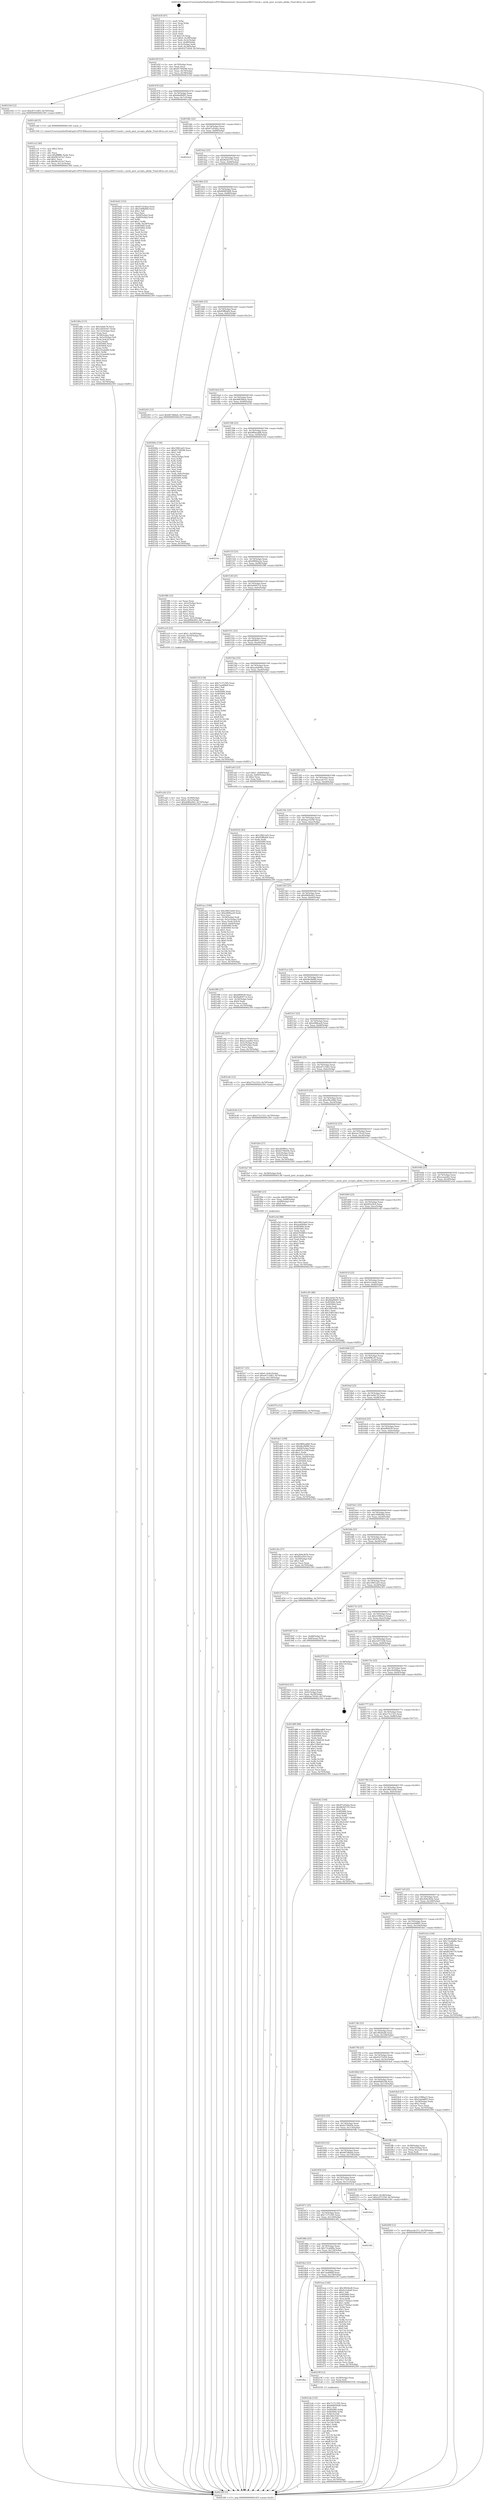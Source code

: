 digraph "0x401430" {
  label = "0x401430 (/mnt/c/Users/mathe/Desktop/tcc/POCII/binaries/extr_linuxnetmac80211mesh.c_mesh_peer_accepts_plinks_Final-ollvm.out::main(0))"
  labelloc = "t"
  node[shape=record]

  Entry [label="",width=0.3,height=0.3,shape=circle,fillcolor=black,style=filled]
  "0x40145f" [label="{
     0x40145f [23]\l
     | [instrs]\l
     &nbsp;&nbsp;0x40145f \<+3\>: mov -0x70(%rbp),%eax\l
     &nbsp;&nbsp;0x401462 \<+2\>: mov %eax,%ecx\l
     &nbsp;&nbsp;0x401464 \<+6\>: sub $0x817b9296,%ecx\l
     &nbsp;&nbsp;0x40146a \<+3\>: mov %eax,-0x74(%rbp)\l
     &nbsp;&nbsp;0x40146d \<+3\>: mov %ecx,-0x78(%rbp)\l
     &nbsp;&nbsp;0x401470 \<+6\>: je 000000000040210d \<main+0xcdd\>\l
  }"]
  "0x40210d" [label="{
     0x40210d [12]\l
     | [instrs]\l
     &nbsp;&nbsp;0x40210d \<+7\>: movl $0xe67c1683,-0x70(%rbp)\l
     &nbsp;&nbsp;0x402114 \<+5\>: jmp 0000000000402395 \<main+0xf65\>\l
  }"]
  "0x401476" [label="{
     0x401476 [22]\l
     | [instrs]\l
     &nbsp;&nbsp;0x401476 \<+5\>: jmp 000000000040147b \<main+0x4b\>\l
     &nbsp;&nbsp;0x40147b \<+3\>: mov -0x74(%rbp),%eax\l
     &nbsp;&nbsp;0x40147e \<+5\>: sub $0x84af0005,%eax\l
     &nbsp;&nbsp;0x401483 \<+3\>: mov %eax,-0x7c(%rbp)\l
     &nbsp;&nbsp;0x401486 \<+6\>: je 0000000000401cdd \<main+0x8ad\>\l
  }"]
  Exit [label="",width=0.3,height=0.3,shape=circle,fillcolor=black,style=filled,peripheries=2]
  "0x401cdd" [label="{
     0x401cdd [5]\l
     | [instrs]\l
     &nbsp;&nbsp;0x401cdd \<+5\>: call 0000000000401160 \<next_i\>\l
     | [calls]\l
     &nbsp;&nbsp;0x401160 \{1\} (/mnt/c/Users/mathe/Desktop/tcc/POCII/binaries/extr_linuxnetmac80211mesh.c_mesh_peer_accepts_plinks_Final-ollvm.out::next_i)\l
  }"]
  "0x40148c" [label="{
     0x40148c [22]\l
     | [instrs]\l
     &nbsp;&nbsp;0x40148c \<+5\>: jmp 0000000000401491 \<main+0x61\>\l
     &nbsp;&nbsp;0x401491 \<+3\>: mov -0x74(%rbp),%eax\l
     &nbsp;&nbsp;0x401494 \<+5\>: sub $0x87cd3dea,%eax\l
     &nbsp;&nbsp;0x401499 \<+3\>: mov %eax,-0x80(%rbp)\l
     &nbsp;&nbsp;0x40149c \<+6\>: je 00000000004022e2 \<main+0xeb2\>\l
  }"]
  "0x4021ab" [label="{
     0x4021ab [152]\l
     | [instrs]\l
     &nbsp;&nbsp;0x4021ab \<+5\>: mov $0x7137c595,%ecx\l
     &nbsp;&nbsp;0x4021b0 \<+5\>: mov $0x8d4850d8,%edx\l
     &nbsp;&nbsp;0x4021b5 \<+3\>: mov $0x1,%sil\l
     &nbsp;&nbsp;0x4021b8 \<+8\>: mov 0x405060,%r8d\l
     &nbsp;&nbsp;0x4021c0 \<+8\>: mov 0x405064,%r9d\l
     &nbsp;&nbsp;0x4021c8 \<+3\>: mov %r8d,%r10d\l
     &nbsp;&nbsp;0x4021cb \<+7\>: add $0x34fe352f,%r10d\l
     &nbsp;&nbsp;0x4021d2 \<+4\>: sub $0x1,%r10d\l
     &nbsp;&nbsp;0x4021d6 \<+7\>: sub $0x34fe352f,%r10d\l
     &nbsp;&nbsp;0x4021dd \<+4\>: imul %r10d,%r8d\l
     &nbsp;&nbsp;0x4021e1 \<+4\>: and $0x1,%r8d\l
     &nbsp;&nbsp;0x4021e5 \<+4\>: cmp $0x0,%r8d\l
     &nbsp;&nbsp;0x4021e9 \<+4\>: sete %r11b\l
     &nbsp;&nbsp;0x4021ed \<+4\>: cmp $0xa,%r9d\l
     &nbsp;&nbsp;0x4021f1 \<+3\>: setl %bl\l
     &nbsp;&nbsp;0x4021f4 \<+3\>: mov %r11b,%r14b\l
     &nbsp;&nbsp;0x4021f7 \<+4\>: xor $0xff,%r14b\l
     &nbsp;&nbsp;0x4021fb \<+3\>: mov %bl,%r15b\l
     &nbsp;&nbsp;0x4021fe \<+4\>: xor $0xff,%r15b\l
     &nbsp;&nbsp;0x402202 \<+4\>: xor $0x1,%sil\l
     &nbsp;&nbsp;0x402206 \<+3\>: mov %r14b,%r12b\l
     &nbsp;&nbsp;0x402209 \<+4\>: and $0xff,%r12b\l
     &nbsp;&nbsp;0x40220d \<+3\>: and %sil,%r11b\l
     &nbsp;&nbsp;0x402210 \<+3\>: mov %r15b,%r13b\l
     &nbsp;&nbsp;0x402213 \<+4\>: and $0xff,%r13b\l
     &nbsp;&nbsp;0x402217 \<+3\>: and %sil,%bl\l
     &nbsp;&nbsp;0x40221a \<+3\>: or %r11b,%r12b\l
     &nbsp;&nbsp;0x40221d \<+3\>: or %bl,%r13b\l
     &nbsp;&nbsp;0x402220 \<+3\>: xor %r13b,%r12b\l
     &nbsp;&nbsp;0x402223 \<+3\>: or %r15b,%r14b\l
     &nbsp;&nbsp;0x402226 \<+4\>: xor $0xff,%r14b\l
     &nbsp;&nbsp;0x40222a \<+4\>: or $0x1,%sil\l
     &nbsp;&nbsp;0x40222e \<+3\>: and %sil,%r14b\l
     &nbsp;&nbsp;0x402231 \<+3\>: or %r14b,%r12b\l
     &nbsp;&nbsp;0x402234 \<+4\>: test $0x1,%r12b\l
     &nbsp;&nbsp;0x402238 \<+3\>: cmovne %edx,%ecx\l
     &nbsp;&nbsp;0x40223b \<+3\>: mov %ecx,-0x70(%rbp)\l
     &nbsp;&nbsp;0x40223e \<+5\>: jmp 0000000000402395 \<main+0xf65\>\l
  }"]
  "0x4022e2" [label="{
     0x4022e2\l
  }", style=dashed]
  "0x4014a2" [label="{
     0x4014a2 [25]\l
     | [instrs]\l
     &nbsp;&nbsp;0x4014a2 \<+5\>: jmp 00000000004014a7 \<main+0x77\>\l
     &nbsp;&nbsp;0x4014a7 \<+3\>: mov -0x74(%rbp),%eax\l
     &nbsp;&nbsp;0x4014aa \<+5\>: sub $0x8b5b57f3,%eax\l
     &nbsp;&nbsp;0x4014af \<+6\>: mov %eax,-0x84(%rbp)\l
     &nbsp;&nbsp;0x4014b5 \<+6\>: je 0000000000401bd2 \<main+0x7a2\>\l
  }"]
  "0x4018bc" [label="{
     0x4018bc\l
  }", style=dashed]
  "0x401bd2" [label="{
     0x401bd2 [152]\l
     | [instrs]\l
     &nbsp;&nbsp;0x401bd2 \<+5\>: mov $0x87cd3dea,%eax\l
     &nbsp;&nbsp;0x401bd7 \<+5\>: mov $0x1008d4fd,%ecx\l
     &nbsp;&nbsp;0x401bdc \<+2\>: mov $0x1,%dl\l
     &nbsp;&nbsp;0x401bde \<+2\>: xor %esi,%esi\l
     &nbsp;&nbsp;0x401be0 \<+3\>: mov -0x64(%rbp),%edi\l
     &nbsp;&nbsp;0x401be3 \<+3\>: cmp -0x60(%rbp),%edi\l
     &nbsp;&nbsp;0x401be6 \<+4\>: setl %r8b\l
     &nbsp;&nbsp;0x401bea \<+4\>: and $0x1,%r8b\l
     &nbsp;&nbsp;0x401bee \<+4\>: mov %r8b,-0x29(%rbp)\l
     &nbsp;&nbsp;0x401bf2 \<+7\>: mov 0x405060,%edi\l
     &nbsp;&nbsp;0x401bf9 \<+8\>: mov 0x405064,%r9d\l
     &nbsp;&nbsp;0x401c01 \<+3\>: sub $0x1,%esi\l
     &nbsp;&nbsp;0x401c04 \<+3\>: mov %edi,%r10d\l
     &nbsp;&nbsp;0x401c07 \<+3\>: add %esi,%r10d\l
     &nbsp;&nbsp;0x401c0a \<+4\>: imul %r10d,%edi\l
     &nbsp;&nbsp;0x401c0e \<+3\>: and $0x1,%edi\l
     &nbsp;&nbsp;0x401c11 \<+3\>: cmp $0x0,%edi\l
     &nbsp;&nbsp;0x401c14 \<+4\>: sete %r8b\l
     &nbsp;&nbsp;0x401c18 \<+4\>: cmp $0xa,%r9d\l
     &nbsp;&nbsp;0x401c1c \<+4\>: setl %r11b\l
     &nbsp;&nbsp;0x401c20 \<+3\>: mov %r8b,%bl\l
     &nbsp;&nbsp;0x401c23 \<+3\>: xor $0xff,%bl\l
     &nbsp;&nbsp;0x401c26 \<+3\>: mov %r11b,%r14b\l
     &nbsp;&nbsp;0x401c29 \<+4\>: xor $0xff,%r14b\l
     &nbsp;&nbsp;0x401c2d \<+3\>: xor $0x0,%dl\l
     &nbsp;&nbsp;0x401c30 \<+3\>: mov %bl,%r15b\l
     &nbsp;&nbsp;0x401c33 \<+4\>: and $0x0,%r15b\l
     &nbsp;&nbsp;0x401c37 \<+3\>: and %dl,%r8b\l
     &nbsp;&nbsp;0x401c3a \<+3\>: mov %r14b,%r12b\l
     &nbsp;&nbsp;0x401c3d \<+4\>: and $0x0,%r12b\l
     &nbsp;&nbsp;0x401c41 \<+3\>: and %dl,%r11b\l
     &nbsp;&nbsp;0x401c44 \<+3\>: or %r8b,%r15b\l
     &nbsp;&nbsp;0x401c47 \<+3\>: or %r11b,%r12b\l
     &nbsp;&nbsp;0x401c4a \<+3\>: xor %r12b,%r15b\l
     &nbsp;&nbsp;0x401c4d \<+3\>: or %r14b,%bl\l
     &nbsp;&nbsp;0x401c50 \<+3\>: xor $0xff,%bl\l
     &nbsp;&nbsp;0x401c53 \<+3\>: or $0x0,%dl\l
     &nbsp;&nbsp;0x401c56 \<+2\>: and %dl,%bl\l
     &nbsp;&nbsp;0x401c58 \<+3\>: or %bl,%r15b\l
     &nbsp;&nbsp;0x401c5b \<+4\>: test $0x1,%r15b\l
     &nbsp;&nbsp;0x401c5f \<+3\>: cmovne %ecx,%eax\l
     &nbsp;&nbsp;0x401c62 \<+3\>: mov %eax,-0x70(%rbp)\l
     &nbsp;&nbsp;0x401c65 \<+5\>: jmp 0000000000402395 \<main+0xf65\>\l
  }"]
  "0x4014bb" [label="{
     0x4014bb [25]\l
     | [instrs]\l
     &nbsp;&nbsp;0x4014bb \<+5\>: jmp 00000000004014c0 \<main+0x90\>\l
     &nbsp;&nbsp;0x4014c0 \<+3\>: mov -0x74(%rbp),%eax\l
     &nbsp;&nbsp;0x4014c3 \<+5\>: sub $0x8d4850d8,%eax\l
     &nbsp;&nbsp;0x4014c8 \<+6\>: mov %eax,-0x88(%rbp)\l
     &nbsp;&nbsp;0x4014ce \<+6\>: je 0000000000402243 \<main+0xe13\>\l
  }"]
  "0x40219f" [label="{
     0x40219f [12]\l
     | [instrs]\l
     &nbsp;&nbsp;0x40219f \<+4\>: mov -0x58(%rbp),%rax\l
     &nbsp;&nbsp;0x4021a3 \<+3\>: mov %rax,%rdi\l
     &nbsp;&nbsp;0x4021a6 \<+5\>: call 0000000000401030 \<free@plt\>\l
     | [calls]\l
     &nbsp;&nbsp;0x401030 \{1\} (unknown)\l
  }"]
  "0x402243" [label="{
     0x402243 [12]\l
     | [instrs]\l
     &nbsp;&nbsp;0x402243 \<+7\>: movl $0x667d8deb,-0x70(%rbp)\l
     &nbsp;&nbsp;0x40224a \<+5\>: jmp 0000000000402395 \<main+0xf65\>\l
  }"]
  "0x4014d4" [label="{
     0x4014d4 [25]\l
     | [instrs]\l
     &nbsp;&nbsp;0x4014d4 \<+5\>: jmp 00000000004014d9 \<main+0xa9\>\l
     &nbsp;&nbsp;0x4014d9 \<+3\>: mov -0x74(%rbp),%eax\l
     &nbsp;&nbsp;0x4014dc \<+5\>: sub $0x95ffba64,%eax\l
     &nbsp;&nbsp;0x4014e1 \<+6\>: mov %eax,-0x8c(%rbp)\l
     &nbsp;&nbsp;0x4014e7 \<+6\>: je 000000000040206e \<main+0xc3e\>\l
  }"]
  "0x40200f" [label="{
     0x40200f [12]\l
     | [instrs]\l
     &nbsp;&nbsp;0x40200f \<+7\>: movl $0xaca4c511,-0x70(%rbp)\l
     &nbsp;&nbsp;0x402016 \<+5\>: jmp 0000000000402395 \<main+0xf65\>\l
  }"]
  "0x40206e" [label="{
     0x40206e [159]\l
     | [instrs]\l
     &nbsp;&nbsp;0x40206e \<+5\>: mov $0x1f061ad3,%eax\l
     &nbsp;&nbsp;0x402073 \<+5\>: mov $0x817b9296,%ecx\l
     &nbsp;&nbsp;0x402078 \<+2\>: mov $0x1,%dl\l
     &nbsp;&nbsp;0x40207a \<+2\>: xor %esi,%esi\l
     &nbsp;&nbsp;0x40207c \<+3\>: mov -0x6c(%rbp),%edi\l
     &nbsp;&nbsp;0x40207f \<+3\>: mov %esi,%r8d\l
     &nbsp;&nbsp;0x402082 \<+3\>: sub %edi,%r8d\l
     &nbsp;&nbsp;0x402085 \<+2\>: mov %esi,%edi\l
     &nbsp;&nbsp;0x402087 \<+3\>: sub $0x1,%edi\l
     &nbsp;&nbsp;0x40208a \<+3\>: add %edi,%r8d\l
     &nbsp;&nbsp;0x40208d \<+2\>: mov %esi,%edi\l
     &nbsp;&nbsp;0x40208f \<+3\>: sub %r8d,%edi\l
     &nbsp;&nbsp;0x402092 \<+3\>: mov %edi,-0x6c(%rbp)\l
     &nbsp;&nbsp;0x402095 \<+7\>: mov 0x405060,%edi\l
     &nbsp;&nbsp;0x40209c \<+8\>: mov 0x405064,%r8d\l
     &nbsp;&nbsp;0x4020a4 \<+3\>: sub $0x1,%esi\l
     &nbsp;&nbsp;0x4020a7 \<+3\>: mov %edi,%r9d\l
     &nbsp;&nbsp;0x4020aa \<+3\>: add %esi,%r9d\l
     &nbsp;&nbsp;0x4020ad \<+4\>: imul %r9d,%edi\l
     &nbsp;&nbsp;0x4020b1 \<+3\>: and $0x1,%edi\l
     &nbsp;&nbsp;0x4020b4 \<+3\>: cmp $0x0,%edi\l
     &nbsp;&nbsp;0x4020b7 \<+4\>: sete %r10b\l
     &nbsp;&nbsp;0x4020bb \<+4\>: cmp $0xa,%r8d\l
     &nbsp;&nbsp;0x4020bf \<+4\>: setl %r11b\l
     &nbsp;&nbsp;0x4020c3 \<+3\>: mov %r10b,%bl\l
     &nbsp;&nbsp;0x4020c6 \<+3\>: xor $0xff,%bl\l
     &nbsp;&nbsp;0x4020c9 \<+3\>: mov %r11b,%r14b\l
     &nbsp;&nbsp;0x4020cc \<+4\>: xor $0xff,%r14b\l
     &nbsp;&nbsp;0x4020d0 \<+3\>: xor $0x1,%dl\l
     &nbsp;&nbsp;0x4020d3 \<+3\>: mov %bl,%r15b\l
     &nbsp;&nbsp;0x4020d6 \<+4\>: and $0xff,%r15b\l
     &nbsp;&nbsp;0x4020da \<+3\>: and %dl,%r10b\l
     &nbsp;&nbsp;0x4020dd \<+3\>: mov %r14b,%r12b\l
     &nbsp;&nbsp;0x4020e0 \<+4\>: and $0xff,%r12b\l
     &nbsp;&nbsp;0x4020e4 \<+3\>: and %dl,%r11b\l
     &nbsp;&nbsp;0x4020e7 \<+3\>: or %r10b,%r15b\l
     &nbsp;&nbsp;0x4020ea \<+3\>: or %r11b,%r12b\l
     &nbsp;&nbsp;0x4020ed \<+3\>: xor %r12b,%r15b\l
     &nbsp;&nbsp;0x4020f0 \<+3\>: or %r14b,%bl\l
     &nbsp;&nbsp;0x4020f3 \<+3\>: xor $0xff,%bl\l
     &nbsp;&nbsp;0x4020f6 \<+3\>: or $0x1,%dl\l
     &nbsp;&nbsp;0x4020f9 \<+2\>: and %dl,%bl\l
     &nbsp;&nbsp;0x4020fb \<+3\>: or %bl,%r15b\l
     &nbsp;&nbsp;0x4020fe \<+4\>: test $0x1,%r15b\l
     &nbsp;&nbsp;0x402102 \<+3\>: cmovne %ecx,%eax\l
     &nbsp;&nbsp;0x402105 \<+3\>: mov %eax,-0x70(%rbp)\l
     &nbsp;&nbsp;0x402108 \<+5\>: jmp 0000000000402395 \<main+0xf65\>\l
  }"]
  "0x4014ed" [label="{
     0x4014ed [25]\l
     | [instrs]\l
     &nbsp;&nbsp;0x4014ed \<+5\>: jmp 00000000004014f2 \<main+0xc2\>\l
     &nbsp;&nbsp;0x4014f2 \<+3\>: mov -0x74(%rbp),%eax\l
     &nbsp;&nbsp;0x4014f5 \<+5\>: sub $0x968396cb,%eax\l
     &nbsp;&nbsp;0x4014fa \<+6\>: mov %eax,-0x90(%rbp)\l
     &nbsp;&nbsp;0x401500 \<+6\>: je 000000000040225b \<main+0xe2b\>\l
  }"]
  "0x401fc7" [label="{
     0x401fc7 [25]\l
     | [instrs]\l
     &nbsp;&nbsp;0x401fc7 \<+7\>: movl $0x0,-0x6c(%rbp)\l
     &nbsp;&nbsp;0x401fce \<+7\>: movl $0xe67c1683,-0x70(%rbp)\l
     &nbsp;&nbsp;0x401fd5 \<+6\>: mov %eax,-0x130(%rbp)\l
     &nbsp;&nbsp;0x401fdb \<+5\>: jmp 0000000000402395 \<main+0xf65\>\l
  }"]
  "0x40225b" [label="{
     0x40225b\l
  }", style=dashed]
  "0x401506" [label="{
     0x401506 [25]\l
     | [instrs]\l
     &nbsp;&nbsp;0x401506 \<+5\>: jmp 000000000040150b \<main+0xdb\>\l
     &nbsp;&nbsp;0x40150b \<+3\>: mov -0x74(%rbp),%eax\l
     &nbsp;&nbsp;0x40150e \<+5\>: sub $0x989ead68,%eax\l
     &nbsp;&nbsp;0x401513 \<+6\>: mov %eax,-0x94(%rbp)\l
     &nbsp;&nbsp;0x401519 \<+6\>: je 000000000040233e \<main+0xf0e\>\l
  }"]
  "0x401fb0" [label="{
     0x401fb0 [23]\l
     | [instrs]\l
     &nbsp;&nbsp;0x401fb0 \<+10\>: movabs $0x4030b6,%rdi\l
     &nbsp;&nbsp;0x401fba \<+3\>: mov %eax,-0x68(%rbp)\l
     &nbsp;&nbsp;0x401fbd \<+3\>: mov -0x68(%rbp),%esi\l
     &nbsp;&nbsp;0x401fc0 \<+2\>: mov $0x0,%al\l
     &nbsp;&nbsp;0x401fc2 \<+5\>: call 0000000000401040 \<printf@plt\>\l
     | [calls]\l
     &nbsp;&nbsp;0x401040 \{1\} (unknown)\l
  }"]
  "0x40233e" [label="{
     0x40233e\l
  }", style=dashed]
  "0x40151f" [label="{
     0x40151f [25]\l
     | [instrs]\l
     &nbsp;&nbsp;0x40151f \<+5\>: jmp 0000000000401524 \<main+0xf4\>\l
     &nbsp;&nbsp;0x401524 \<+3\>: mov -0x74(%rbp),%eax\l
     &nbsp;&nbsp;0x401527 \<+5\>: sub $0x9969ea5e,%eax\l
     &nbsp;&nbsp;0x40152c \<+6\>: mov %eax,-0x98(%rbp)\l
     &nbsp;&nbsp;0x401532 \<+6\>: je 0000000000401f86 \<main+0xb56\>\l
  }"]
  "0x4018a3" [label="{
     0x4018a3 [25]\l
     | [instrs]\l
     &nbsp;&nbsp;0x4018a3 \<+5\>: jmp 00000000004018a8 \<main+0x478\>\l
     &nbsp;&nbsp;0x4018a8 \<+3\>: mov -0x74(%rbp),%eax\l
     &nbsp;&nbsp;0x4018ab \<+5\>: sub $0x7aa468df,%eax\l
     &nbsp;&nbsp;0x4018b0 \<+6\>: mov %eax,-0x128(%rbp)\l
     &nbsp;&nbsp;0x4018b6 \<+6\>: je 000000000040219f \<main+0xd6f\>\l
  }"]
  "0x401f86" [label="{
     0x401f86 [33]\l
     | [instrs]\l
     &nbsp;&nbsp;0x401f86 \<+2\>: xor %eax,%eax\l
     &nbsp;&nbsp;0x401f88 \<+3\>: mov -0x5c(%rbp),%ecx\l
     &nbsp;&nbsp;0x401f8b \<+2\>: mov %eax,%edx\l
     &nbsp;&nbsp;0x401f8d \<+2\>: sub %ecx,%edx\l
     &nbsp;&nbsp;0x401f8f \<+2\>: mov %eax,%ecx\l
     &nbsp;&nbsp;0x401f91 \<+3\>: sub $0x1,%ecx\l
     &nbsp;&nbsp;0x401f94 \<+2\>: add %ecx,%edx\l
     &nbsp;&nbsp;0x401f96 \<+2\>: sub %edx,%eax\l
     &nbsp;&nbsp;0x401f98 \<+3\>: mov %eax,-0x5c(%rbp)\l
     &nbsp;&nbsp;0x401f9b \<+7\>: movl $0xd084e002,-0x70(%rbp)\l
     &nbsp;&nbsp;0x401fa2 \<+5\>: jmp 0000000000402395 \<main+0xf65\>\l
  }"]
  "0x401538" [label="{
     0x401538 [25]\l
     | [instrs]\l
     &nbsp;&nbsp;0x401538 \<+5\>: jmp 000000000040153d \<main+0x10d\>\l
     &nbsp;&nbsp;0x40153d \<+3\>: mov -0x74(%rbp),%eax\l
     &nbsp;&nbsp;0x401540 \<+5\>: sub $0x9a004714,%eax\l
     &nbsp;&nbsp;0x401545 \<+6\>: mov %eax,-0x9c(%rbp)\l
     &nbsp;&nbsp;0x40154b \<+6\>: je 0000000000401a14 \<main+0x5e4\>\l
  }"]
  "0x401eea" [label="{
     0x401eea [144]\l
     | [instrs]\l
     &nbsp;&nbsp;0x401eea \<+5\>: mov $0x3f626ed0,%eax\l
     &nbsp;&nbsp;0x401eef \<+5\>: mov $0xfce1ebe8,%ecx\l
     &nbsp;&nbsp;0x401ef4 \<+2\>: mov $0x1,%dl\l
     &nbsp;&nbsp;0x401ef6 \<+7\>: mov 0x405060,%esi\l
     &nbsp;&nbsp;0x401efd \<+7\>: mov 0x405064,%edi\l
     &nbsp;&nbsp;0x401f04 \<+3\>: mov %esi,%r8d\l
     &nbsp;&nbsp;0x401f07 \<+7\>: add $0xe77b44a3,%r8d\l
     &nbsp;&nbsp;0x401f0e \<+4\>: sub $0x1,%r8d\l
     &nbsp;&nbsp;0x401f12 \<+7\>: sub $0xe77b44a3,%r8d\l
     &nbsp;&nbsp;0x401f19 \<+4\>: imul %r8d,%esi\l
     &nbsp;&nbsp;0x401f1d \<+3\>: and $0x1,%esi\l
     &nbsp;&nbsp;0x401f20 \<+3\>: cmp $0x0,%esi\l
     &nbsp;&nbsp;0x401f23 \<+4\>: sete %r9b\l
     &nbsp;&nbsp;0x401f27 \<+3\>: cmp $0xa,%edi\l
     &nbsp;&nbsp;0x401f2a \<+4\>: setl %r10b\l
     &nbsp;&nbsp;0x401f2e \<+3\>: mov %r9b,%r11b\l
     &nbsp;&nbsp;0x401f31 \<+4\>: xor $0xff,%r11b\l
     &nbsp;&nbsp;0x401f35 \<+3\>: mov %r10b,%bl\l
     &nbsp;&nbsp;0x401f38 \<+3\>: xor $0xff,%bl\l
     &nbsp;&nbsp;0x401f3b \<+3\>: xor $0x0,%dl\l
     &nbsp;&nbsp;0x401f3e \<+3\>: mov %r11b,%r14b\l
     &nbsp;&nbsp;0x401f41 \<+4\>: and $0x0,%r14b\l
     &nbsp;&nbsp;0x401f45 \<+3\>: and %dl,%r9b\l
     &nbsp;&nbsp;0x401f48 \<+3\>: mov %bl,%r15b\l
     &nbsp;&nbsp;0x401f4b \<+4\>: and $0x0,%r15b\l
     &nbsp;&nbsp;0x401f4f \<+3\>: and %dl,%r10b\l
     &nbsp;&nbsp;0x401f52 \<+3\>: or %r9b,%r14b\l
     &nbsp;&nbsp;0x401f55 \<+3\>: or %r10b,%r15b\l
     &nbsp;&nbsp;0x401f58 \<+3\>: xor %r15b,%r14b\l
     &nbsp;&nbsp;0x401f5b \<+3\>: or %bl,%r11b\l
     &nbsp;&nbsp;0x401f5e \<+4\>: xor $0xff,%r11b\l
     &nbsp;&nbsp;0x401f62 \<+3\>: or $0x0,%dl\l
     &nbsp;&nbsp;0x401f65 \<+3\>: and %dl,%r11b\l
     &nbsp;&nbsp;0x401f68 \<+3\>: or %r11b,%r14b\l
     &nbsp;&nbsp;0x401f6b \<+4\>: test $0x1,%r14b\l
     &nbsp;&nbsp;0x401f6f \<+3\>: cmovne %ecx,%eax\l
     &nbsp;&nbsp;0x401f72 \<+3\>: mov %eax,-0x70(%rbp)\l
     &nbsp;&nbsp;0x401f75 \<+5\>: jmp 0000000000402395 \<main+0xf65\>\l
  }"]
  "0x401a14" [label="{
     0x401a14 [23]\l
     | [instrs]\l
     &nbsp;&nbsp;0x401a14 \<+7\>: movl $0x1,-0x50(%rbp)\l
     &nbsp;&nbsp;0x401a1b \<+4\>: movslq -0x50(%rbp),%rax\l
     &nbsp;&nbsp;0x401a1f \<+4\>: shl $0x3,%rax\l
     &nbsp;&nbsp;0x401a23 \<+3\>: mov %rax,%rdi\l
     &nbsp;&nbsp;0x401a26 \<+5\>: call 0000000000401050 \<malloc@plt\>\l
     | [calls]\l
     &nbsp;&nbsp;0x401050 \{1\} (unknown)\l
  }"]
  "0x401551" [label="{
     0x401551 [25]\l
     | [instrs]\l
     &nbsp;&nbsp;0x401551 \<+5\>: jmp 0000000000401556 \<main+0x126\>\l
     &nbsp;&nbsp;0x401556 \<+3\>: mov -0x74(%rbp),%eax\l
     &nbsp;&nbsp;0x401559 \<+5\>: sub $0xa85f841c,%eax\l
     &nbsp;&nbsp;0x40155e \<+6\>: mov %eax,-0xa0(%rbp)\l
     &nbsp;&nbsp;0x401564 \<+6\>: je 0000000000402119 \<main+0xce9\>\l
  }"]
  "0x40188a" [label="{
     0x40188a [25]\l
     | [instrs]\l
     &nbsp;&nbsp;0x40188a \<+5\>: jmp 000000000040188f \<main+0x45f\>\l
     &nbsp;&nbsp;0x40188f \<+3\>: mov -0x74(%rbp),%eax\l
     &nbsp;&nbsp;0x401892 \<+5\>: sub $0x73ca6d8a,%eax\l
     &nbsp;&nbsp;0x401897 \<+6\>: mov %eax,-0x124(%rbp)\l
     &nbsp;&nbsp;0x40189d \<+6\>: je 0000000000401eea \<main+0xaba\>\l
  }"]
  "0x402119" [label="{
     0x402119 [134]\l
     | [instrs]\l
     &nbsp;&nbsp;0x402119 \<+5\>: mov $0x7137c595,%eax\l
     &nbsp;&nbsp;0x40211e \<+5\>: mov $0x7aa468df,%ecx\l
     &nbsp;&nbsp;0x402123 \<+2\>: mov $0x1,%dl\l
     &nbsp;&nbsp;0x402125 \<+2\>: xor %esi,%esi\l
     &nbsp;&nbsp;0x402127 \<+7\>: mov 0x405060,%edi\l
     &nbsp;&nbsp;0x40212e \<+8\>: mov 0x405064,%r8d\l
     &nbsp;&nbsp;0x402136 \<+3\>: sub $0x1,%esi\l
     &nbsp;&nbsp;0x402139 \<+3\>: mov %edi,%r9d\l
     &nbsp;&nbsp;0x40213c \<+3\>: add %esi,%r9d\l
     &nbsp;&nbsp;0x40213f \<+4\>: imul %r9d,%edi\l
     &nbsp;&nbsp;0x402143 \<+3\>: and $0x1,%edi\l
     &nbsp;&nbsp;0x402146 \<+3\>: cmp $0x0,%edi\l
     &nbsp;&nbsp;0x402149 \<+4\>: sete %r10b\l
     &nbsp;&nbsp;0x40214d \<+4\>: cmp $0xa,%r8d\l
     &nbsp;&nbsp;0x402151 \<+4\>: setl %r11b\l
     &nbsp;&nbsp;0x402155 \<+3\>: mov %r10b,%bl\l
     &nbsp;&nbsp;0x402158 \<+3\>: xor $0xff,%bl\l
     &nbsp;&nbsp;0x40215b \<+3\>: mov %r11b,%r14b\l
     &nbsp;&nbsp;0x40215e \<+4\>: xor $0xff,%r14b\l
     &nbsp;&nbsp;0x402162 \<+3\>: xor $0x0,%dl\l
     &nbsp;&nbsp;0x402165 \<+3\>: mov %bl,%r15b\l
     &nbsp;&nbsp;0x402168 \<+4\>: and $0x0,%r15b\l
     &nbsp;&nbsp;0x40216c \<+3\>: and %dl,%r10b\l
     &nbsp;&nbsp;0x40216f \<+3\>: mov %r14b,%r12b\l
     &nbsp;&nbsp;0x402172 \<+4\>: and $0x0,%r12b\l
     &nbsp;&nbsp;0x402176 \<+3\>: and %dl,%r11b\l
     &nbsp;&nbsp;0x402179 \<+3\>: or %r10b,%r15b\l
     &nbsp;&nbsp;0x40217c \<+3\>: or %r11b,%r12b\l
     &nbsp;&nbsp;0x40217f \<+3\>: xor %r12b,%r15b\l
     &nbsp;&nbsp;0x402182 \<+3\>: or %r14b,%bl\l
     &nbsp;&nbsp;0x402185 \<+3\>: xor $0xff,%bl\l
     &nbsp;&nbsp;0x402188 \<+3\>: or $0x0,%dl\l
     &nbsp;&nbsp;0x40218b \<+2\>: and %dl,%bl\l
     &nbsp;&nbsp;0x40218d \<+3\>: or %bl,%r15b\l
     &nbsp;&nbsp;0x402190 \<+4\>: test $0x1,%r15b\l
     &nbsp;&nbsp;0x402194 \<+3\>: cmovne %ecx,%eax\l
     &nbsp;&nbsp;0x402197 \<+3\>: mov %eax,-0x70(%rbp)\l
     &nbsp;&nbsp;0x40219a \<+5\>: jmp 0000000000402395 \<main+0xf65\>\l
  }"]
  "0x40156a" [label="{
     0x40156a [25]\l
     | [instrs]\l
     &nbsp;&nbsp;0x40156a \<+5\>: jmp 000000000040156f \<main+0x13f\>\l
     &nbsp;&nbsp;0x40156f \<+3\>: mov -0x74(%rbp),%eax\l
     &nbsp;&nbsp;0x401572 \<+5\>: sub $0xaa4d44bc,%eax\l
     &nbsp;&nbsp;0x401577 \<+6\>: mov %eax,-0xa4(%rbp)\l
     &nbsp;&nbsp;0x40157d \<+6\>: je 0000000000401ab5 \<main+0x685\>\l
  }"]
  "0x402382" [label="{
     0x402382\l
  }", style=dashed]
  "0x401ab5" [label="{
     0x401ab5 [23]\l
     | [instrs]\l
     &nbsp;&nbsp;0x401ab5 \<+7\>: movl $0x1,-0x60(%rbp)\l
     &nbsp;&nbsp;0x401abc \<+4\>: movslq -0x60(%rbp),%rax\l
     &nbsp;&nbsp;0x401ac0 \<+4\>: shl $0x2,%rax\l
     &nbsp;&nbsp;0x401ac4 \<+3\>: mov %rax,%rdi\l
     &nbsp;&nbsp;0x401ac7 \<+5\>: call 0000000000401050 \<malloc@plt\>\l
     | [calls]\l
     &nbsp;&nbsp;0x401050 \{1\} (unknown)\l
  }"]
  "0x401583" [label="{
     0x401583 [25]\l
     | [instrs]\l
     &nbsp;&nbsp;0x401583 \<+5\>: jmp 0000000000401588 \<main+0x158\>\l
     &nbsp;&nbsp;0x401588 \<+3\>: mov -0x74(%rbp),%eax\l
     &nbsp;&nbsp;0x40158b \<+5\>: sub $0xaca4c511,%eax\l
     &nbsp;&nbsp;0x401590 \<+6\>: mov %eax,-0xa8(%rbp)\l
     &nbsp;&nbsp;0x401596 \<+6\>: je 000000000040201b \<main+0xbeb\>\l
  }"]
  "0x401871" [label="{
     0x401871 [25]\l
     | [instrs]\l
     &nbsp;&nbsp;0x401871 \<+5\>: jmp 0000000000401876 \<main+0x446\>\l
     &nbsp;&nbsp;0x401876 \<+3\>: mov -0x74(%rbp),%eax\l
     &nbsp;&nbsp;0x401879 \<+5\>: sub $0x7137c595,%eax\l
     &nbsp;&nbsp;0x40187e \<+6\>: mov %eax,-0x120(%rbp)\l
     &nbsp;&nbsp;0x401884 \<+6\>: je 0000000000402382 \<main+0xf52\>\l
  }"]
  "0x40201b" [label="{
     0x40201b [83]\l
     | [instrs]\l
     &nbsp;&nbsp;0x40201b \<+5\>: mov $0x1f061ad3,%eax\l
     &nbsp;&nbsp;0x402020 \<+5\>: mov $0x95ffba64,%ecx\l
     &nbsp;&nbsp;0x402025 \<+2\>: xor %edx,%edx\l
     &nbsp;&nbsp;0x402027 \<+7\>: mov 0x405060,%esi\l
     &nbsp;&nbsp;0x40202e \<+7\>: mov 0x405064,%edi\l
     &nbsp;&nbsp;0x402035 \<+3\>: sub $0x1,%edx\l
     &nbsp;&nbsp;0x402038 \<+3\>: mov %esi,%r8d\l
     &nbsp;&nbsp;0x40203b \<+3\>: add %edx,%r8d\l
     &nbsp;&nbsp;0x40203e \<+4\>: imul %r8d,%esi\l
     &nbsp;&nbsp;0x402042 \<+3\>: and $0x1,%esi\l
     &nbsp;&nbsp;0x402045 \<+3\>: cmp $0x0,%esi\l
     &nbsp;&nbsp;0x402048 \<+4\>: sete %r9b\l
     &nbsp;&nbsp;0x40204c \<+3\>: cmp $0xa,%edi\l
     &nbsp;&nbsp;0x40204f \<+4\>: setl %r10b\l
     &nbsp;&nbsp;0x402053 \<+3\>: mov %r9b,%r11b\l
     &nbsp;&nbsp;0x402056 \<+3\>: and %r10b,%r11b\l
     &nbsp;&nbsp;0x402059 \<+3\>: xor %r10b,%r9b\l
     &nbsp;&nbsp;0x40205c \<+3\>: or %r9b,%r11b\l
     &nbsp;&nbsp;0x40205f \<+4\>: test $0x1,%r11b\l
     &nbsp;&nbsp;0x402063 \<+3\>: cmovne %ecx,%eax\l
     &nbsp;&nbsp;0x402066 \<+3\>: mov %eax,-0x70(%rbp)\l
     &nbsp;&nbsp;0x402069 \<+5\>: jmp 0000000000402395 \<main+0xf65\>\l
  }"]
  "0x40159c" [label="{
     0x40159c [25]\l
     | [instrs]\l
     &nbsp;&nbsp;0x40159c \<+5\>: jmp 00000000004015a1 \<main+0x171\>\l
     &nbsp;&nbsp;0x4015a1 \<+3\>: mov -0x74(%rbp),%eax\l
     &nbsp;&nbsp;0x4015a4 \<+5\>: sub $0xbaa7d240,%eax\l
     &nbsp;&nbsp;0x4015a9 \<+6\>: mov %eax,-0xac(%rbp)\l
     &nbsp;&nbsp;0x4015af \<+6\>: je 00000000004019f9 \<main+0x5c9\>\l
  }"]
  "0x4019cb" [label="{
     0x4019cb\l
  }", style=dashed]
  "0x4019f9" [label="{
     0x4019f9 [27]\l
     | [instrs]\l
     &nbsp;&nbsp;0x4019f9 \<+5\>: mov $0xbf69d39,%eax\l
     &nbsp;&nbsp;0x4019fe \<+5\>: mov $0x9a004714,%ecx\l
     &nbsp;&nbsp;0x401a03 \<+3\>: mov -0x30(%rbp),%edx\l
     &nbsp;&nbsp;0x401a06 \<+3\>: cmp $0x0,%edx\l
     &nbsp;&nbsp;0x401a09 \<+3\>: cmove %ecx,%eax\l
     &nbsp;&nbsp;0x401a0c \<+3\>: mov %eax,-0x70(%rbp)\l
     &nbsp;&nbsp;0x401a0f \<+5\>: jmp 0000000000402395 \<main+0xf65\>\l
  }"]
  "0x4015b5" [label="{
     0x4015b5 [25]\l
     | [instrs]\l
     &nbsp;&nbsp;0x4015b5 \<+5\>: jmp 00000000004015ba \<main+0x18a\>\l
     &nbsp;&nbsp;0x4015ba \<+3\>: mov -0x74(%rbp),%eax\l
     &nbsp;&nbsp;0x4015bd \<+5\>: sub $0xd084e002,%eax\l
     &nbsp;&nbsp;0x4015c2 \<+6\>: mov %eax,-0xb0(%rbp)\l
     &nbsp;&nbsp;0x4015c8 \<+6\>: je 0000000000401a42 \<main+0x612\>\l
  }"]
  "0x401858" [label="{
     0x401858 [25]\l
     | [instrs]\l
     &nbsp;&nbsp;0x401858 \<+5\>: jmp 000000000040185d \<main+0x42d\>\l
     &nbsp;&nbsp;0x40185d \<+3\>: mov -0x74(%rbp),%eax\l
     &nbsp;&nbsp;0x401860 \<+5\>: sub $0x70c173e9,%eax\l
     &nbsp;&nbsp;0x401865 \<+6\>: mov %eax,-0x11c(%rbp)\l
     &nbsp;&nbsp;0x40186b \<+6\>: je 00000000004019cb \<main+0x59b\>\l
  }"]
  "0x401a42" [label="{
     0x401a42 [27]\l
     | [instrs]\l
     &nbsp;&nbsp;0x401a42 \<+5\>: mov $0xeac7fce9,%eax\l
     &nbsp;&nbsp;0x401a47 \<+5\>: mov $0xeceaad42,%ecx\l
     &nbsp;&nbsp;0x401a4c \<+3\>: mov -0x5c(%rbp),%edx\l
     &nbsp;&nbsp;0x401a4f \<+3\>: cmp -0x50(%rbp),%edx\l
     &nbsp;&nbsp;0x401a52 \<+3\>: cmovl %ecx,%eax\l
     &nbsp;&nbsp;0x401a55 \<+3\>: mov %eax,-0x70(%rbp)\l
     &nbsp;&nbsp;0x401a58 \<+5\>: jmp 0000000000402395 \<main+0xf65\>\l
  }"]
  "0x4015ce" [label="{
     0x4015ce [25]\l
     | [instrs]\l
     &nbsp;&nbsp;0x4015ce \<+5\>: jmp 00000000004015d3 \<main+0x1a3\>\l
     &nbsp;&nbsp;0x4015d3 \<+3\>: mov -0x74(%rbp),%eax\l
     &nbsp;&nbsp;0x4015d6 \<+5\>: sub $0xdbc0b8f6,%eax\l
     &nbsp;&nbsp;0x4015db \<+6\>: mov %eax,-0xb4(%rbp)\l
     &nbsp;&nbsp;0x4015e1 \<+6\>: je 0000000000401e4e \<main+0xa1e\>\l
  }"]
  "0x40226c" [label="{
     0x40226c [19]\l
     | [instrs]\l
     &nbsp;&nbsp;0x40226c \<+7\>: movl $0x0,-0x38(%rbp)\l
     &nbsp;&nbsp;0x402273 \<+7\>: movl $0x22f72358,-0x70(%rbp)\l
     &nbsp;&nbsp;0x40227a \<+5\>: jmp 0000000000402395 \<main+0xf65\>\l
  }"]
  "0x401e4e" [label="{
     0x401e4e [12]\l
     | [instrs]\l
     &nbsp;&nbsp;0x401e4e \<+7\>: movl $0x273c1523,-0x70(%rbp)\l
     &nbsp;&nbsp;0x401e55 \<+5\>: jmp 0000000000402395 \<main+0xf65\>\l
  }"]
  "0x4015e7" [label="{
     0x4015e7 [25]\l
     | [instrs]\l
     &nbsp;&nbsp;0x4015e7 \<+5\>: jmp 00000000004015ec \<main+0x1bc\>\l
     &nbsp;&nbsp;0x4015ec \<+3\>: mov -0x74(%rbp),%eax\l
     &nbsp;&nbsp;0x4015ef \<+5\>: sub $0xe068eac8,%eax\l
     &nbsp;&nbsp;0x4015f4 \<+6\>: mov %eax,-0xb8(%rbp)\l
     &nbsp;&nbsp;0x4015fa \<+6\>: je 0000000000401b36 \<main+0x706\>\l
  }"]
  "0x40183f" [label="{
     0x40183f [25]\l
     | [instrs]\l
     &nbsp;&nbsp;0x40183f \<+5\>: jmp 0000000000401844 \<main+0x414\>\l
     &nbsp;&nbsp;0x401844 \<+3\>: mov -0x74(%rbp),%eax\l
     &nbsp;&nbsp;0x401847 \<+5\>: sub $0x667d8deb,%eax\l
     &nbsp;&nbsp;0x40184c \<+6\>: mov %eax,-0x118(%rbp)\l
     &nbsp;&nbsp;0x401852 \<+6\>: je 000000000040226c \<main+0xe3c\>\l
  }"]
  "0x401b36" [label="{
     0x401b36 [12]\l
     | [instrs]\l
     &nbsp;&nbsp;0x401b36 \<+7\>: movl $0x273c1523,-0x70(%rbp)\l
     &nbsp;&nbsp;0x401b3d \<+5\>: jmp 0000000000402395 \<main+0xf65\>\l
  }"]
  "0x401600" [label="{
     0x401600 [25]\l
     | [instrs]\l
     &nbsp;&nbsp;0x401600 \<+5\>: jmp 0000000000401605 \<main+0x1d5\>\l
     &nbsp;&nbsp;0x401605 \<+3\>: mov -0x74(%rbp),%eax\l
     &nbsp;&nbsp;0x401608 \<+5\>: sub $0xe67c1683,%eax\l
     &nbsp;&nbsp;0x40160d \<+6\>: mov %eax,-0xbc(%rbp)\l
     &nbsp;&nbsp;0x401613 \<+6\>: je 0000000000401fe0 \<main+0xbb0\>\l
  }"]
  "0x401ffb" [label="{
     0x401ffb [20]\l
     | [instrs]\l
     &nbsp;&nbsp;0x401ffb \<+4\>: mov -0x58(%rbp),%rax\l
     &nbsp;&nbsp;0x401fff \<+4\>: movslq -0x6c(%rbp),%rcx\l
     &nbsp;&nbsp;0x402003 \<+4\>: mov (%rax,%rcx,8),%rax\l
     &nbsp;&nbsp;0x402007 \<+3\>: mov %rax,%rdi\l
     &nbsp;&nbsp;0x40200a \<+5\>: call 0000000000401030 \<free@plt\>\l
     | [calls]\l
     &nbsp;&nbsp;0x401030 \{1\} (unknown)\l
  }"]
  "0x401fe0" [label="{
     0x401fe0 [27]\l
     | [instrs]\l
     &nbsp;&nbsp;0x401fe0 \<+5\>: mov $0xa85f841c,%eax\l
     &nbsp;&nbsp;0x401fe5 \<+5\>: mov $0x62700d5b,%ecx\l
     &nbsp;&nbsp;0x401fea \<+3\>: mov -0x6c(%rbp),%edx\l
     &nbsp;&nbsp;0x401fed \<+3\>: cmp -0x50(%rbp),%edx\l
     &nbsp;&nbsp;0x401ff0 \<+3\>: cmovl %ecx,%eax\l
     &nbsp;&nbsp;0x401ff3 \<+3\>: mov %eax,-0x70(%rbp)\l
     &nbsp;&nbsp;0x401ff6 \<+5\>: jmp 0000000000402395 \<main+0xf65\>\l
  }"]
  "0x401619" [label="{
     0x401619 [25]\l
     | [instrs]\l
     &nbsp;&nbsp;0x401619 \<+5\>: jmp 000000000040161e \<main+0x1ee\>\l
     &nbsp;&nbsp;0x40161e \<+3\>: mov -0x74(%rbp),%eax\l
     &nbsp;&nbsp;0x401621 \<+5\>: sub $0xe94ce84d,%eax\l
     &nbsp;&nbsp;0x401626 \<+6\>: mov %eax,-0xc0(%rbp)\l
     &nbsp;&nbsp;0x40162c \<+6\>: je 0000000000401967 \<main+0x537\>\l
  }"]
  "0x401826" [label="{
     0x401826 [25]\l
     | [instrs]\l
     &nbsp;&nbsp;0x401826 \<+5\>: jmp 000000000040182b \<main+0x3fb\>\l
     &nbsp;&nbsp;0x40182b \<+3\>: mov -0x74(%rbp),%eax\l
     &nbsp;&nbsp;0x40182e \<+5\>: sub $0x62700d5b,%eax\l
     &nbsp;&nbsp;0x401833 \<+6\>: mov %eax,-0x114(%rbp)\l
     &nbsp;&nbsp;0x401839 \<+6\>: je 0000000000401ffb \<main+0xbcb\>\l
  }"]
  "0x401967" [label="{
     0x401967\l
  }", style=dashed]
  "0x401632" [label="{
     0x401632 [25]\l
     | [instrs]\l
     &nbsp;&nbsp;0x401632 \<+5\>: jmp 0000000000401637 \<main+0x207\>\l
     &nbsp;&nbsp;0x401637 \<+3\>: mov -0x74(%rbp),%eax\l
     &nbsp;&nbsp;0x40163a \<+5\>: sub $0xeac7fce9,%eax\l
     &nbsp;&nbsp;0x40163f \<+6\>: mov %eax,-0xc4(%rbp)\l
     &nbsp;&nbsp;0x401645 \<+6\>: je 0000000000401fa7 \<main+0xb77\>\l
  }"]
  "0x402294" [label="{
     0x402294\l
  }", style=dashed]
  "0x401fa7" [label="{
     0x401fa7 [9]\l
     | [instrs]\l
     &nbsp;&nbsp;0x401fa7 \<+4\>: mov -0x58(%rbp),%rdi\l
     &nbsp;&nbsp;0x401fab \<+5\>: call 00000000004013f0 \<mesh_peer_accepts_plinks\>\l
     | [calls]\l
     &nbsp;&nbsp;0x4013f0 \{1\} (/mnt/c/Users/mathe/Desktop/tcc/POCII/binaries/extr_linuxnetmac80211mesh.c_mesh_peer_accepts_plinks_Final-ollvm.out::mesh_peer_accepts_plinks)\l
  }"]
  "0x40164b" [label="{
     0x40164b [25]\l
     | [instrs]\l
     &nbsp;&nbsp;0x40164b \<+5\>: jmp 0000000000401650 \<main+0x220\>\l
     &nbsp;&nbsp;0x401650 \<+3\>: mov -0x74(%rbp),%eax\l
     &nbsp;&nbsp;0x401653 \<+5\>: sub $0xeceaad42,%eax\l
     &nbsp;&nbsp;0x401658 \<+6\>: mov %eax,-0xc8(%rbp)\l
     &nbsp;&nbsp;0x40165e \<+6\>: je 0000000000401a5d \<main+0x62d\>\l
  }"]
  "0x401d0a" [label="{
     0x401d0a [115]\l
     | [instrs]\l
     &nbsp;&nbsp;0x401d0a \<+5\>: mov $0x3a0dc76,%ecx\l
     &nbsp;&nbsp;0x401d0f \<+5\>: mov $0x1dd543b7,%edx\l
     &nbsp;&nbsp;0x401d14 \<+6\>: mov -0x12c(%rbp),%esi\l
     &nbsp;&nbsp;0x401d1a \<+3\>: imul %eax,%esi\l
     &nbsp;&nbsp;0x401d1d \<+4\>: mov -0x58(%rbp),%rdi\l
     &nbsp;&nbsp;0x401d21 \<+4\>: movslq -0x5c(%rbp),%r8\l
     &nbsp;&nbsp;0x401d25 \<+4\>: mov (%rdi,%r8,8),%rdi\l
     &nbsp;&nbsp;0x401d29 \<+2\>: mov %esi,(%rdi)\l
     &nbsp;&nbsp;0x401d2b \<+7\>: mov 0x405060,%eax\l
     &nbsp;&nbsp;0x401d32 \<+7\>: mov 0x405064,%esi\l
     &nbsp;&nbsp;0x401d39 \<+3\>: mov %eax,%r9d\l
     &nbsp;&nbsp;0x401d3c \<+7\>: sub $0x332ade89,%r9d\l
     &nbsp;&nbsp;0x401d43 \<+4\>: sub $0x1,%r9d\l
     &nbsp;&nbsp;0x401d47 \<+7\>: add $0x332ade89,%r9d\l
     &nbsp;&nbsp;0x401d4e \<+4\>: imul %r9d,%eax\l
     &nbsp;&nbsp;0x401d52 \<+3\>: and $0x1,%eax\l
     &nbsp;&nbsp;0x401d55 \<+3\>: cmp $0x0,%eax\l
     &nbsp;&nbsp;0x401d58 \<+4\>: sete %r10b\l
     &nbsp;&nbsp;0x401d5c \<+3\>: cmp $0xa,%esi\l
     &nbsp;&nbsp;0x401d5f \<+4\>: setl %r11b\l
     &nbsp;&nbsp;0x401d63 \<+3\>: mov %r10b,%bl\l
     &nbsp;&nbsp;0x401d66 \<+3\>: and %r11b,%bl\l
     &nbsp;&nbsp;0x401d69 \<+3\>: xor %r11b,%r10b\l
     &nbsp;&nbsp;0x401d6c \<+3\>: or %r10b,%bl\l
     &nbsp;&nbsp;0x401d6f \<+3\>: test $0x1,%bl\l
     &nbsp;&nbsp;0x401d72 \<+3\>: cmovne %edx,%ecx\l
     &nbsp;&nbsp;0x401d75 \<+3\>: mov %ecx,-0x70(%rbp)\l
     &nbsp;&nbsp;0x401d78 \<+5\>: jmp 0000000000402395 \<main+0xf65\>\l
  }"]
  "0x401a5d" [label="{
     0x401a5d [88]\l
     | [instrs]\l
     &nbsp;&nbsp;0x401a5d \<+5\>: mov $0x28823a04,%eax\l
     &nbsp;&nbsp;0x401a62 \<+5\>: mov $0xaa4d44bc,%ecx\l
     &nbsp;&nbsp;0x401a67 \<+7\>: mov 0x405060,%edx\l
     &nbsp;&nbsp;0x401a6e \<+7\>: mov 0x405064,%esi\l
     &nbsp;&nbsp;0x401a75 \<+2\>: mov %edx,%edi\l
     &nbsp;&nbsp;0x401a77 \<+6\>: sub $0x63458852,%edi\l
     &nbsp;&nbsp;0x401a7d \<+3\>: sub $0x1,%edi\l
     &nbsp;&nbsp;0x401a80 \<+6\>: add $0x63458852,%edi\l
     &nbsp;&nbsp;0x401a86 \<+3\>: imul %edi,%edx\l
     &nbsp;&nbsp;0x401a89 \<+3\>: and $0x1,%edx\l
     &nbsp;&nbsp;0x401a8c \<+3\>: cmp $0x0,%edx\l
     &nbsp;&nbsp;0x401a8f \<+4\>: sete %r8b\l
     &nbsp;&nbsp;0x401a93 \<+3\>: cmp $0xa,%esi\l
     &nbsp;&nbsp;0x401a96 \<+4\>: setl %r9b\l
     &nbsp;&nbsp;0x401a9a \<+3\>: mov %r8b,%r10b\l
     &nbsp;&nbsp;0x401a9d \<+3\>: and %r9b,%r10b\l
     &nbsp;&nbsp;0x401aa0 \<+3\>: xor %r9b,%r8b\l
     &nbsp;&nbsp;0x401aa3 \<+3\>: or %r8b,%r10b\l
     &nbsp;&nbsp;0x401aa6 \<+4\>: test $0x1,%r10b\l
     &nbsp;&nbsp;0x401aaa \<+3\>: cmovne %ecx,%eax\l
     &nbsp;&nbsp;0x401aad \<+3\>: mov %eax,-0x70(%rbp)\l
     &nbsp;&nbsp;0x401ab0 \<+5\>: jmp 0000000000402395 \<main+0xf65\>\l
  }"]
  "0x401664" [label="{
     0x401664 [25]\l
     | [instrs]\l
     &nbsp;&nbsp;0x401664 \<+5\>: jmp 0000000000401669 \<main+0x239\>\l
     &nbsp;&nbsp;0x401669 \<+3\>: mov -0x74(%rbp),%eax\l
     &nbsp;&nbsp;0x40166c \<+5\>: sub $0xf02a5fc0,%eax\l
     &nbsp;&nbsp;0x401671 \<+6\>: mov %eax,-0xcc(%rbp)\l
     &nbsp;&nbsp;0x401677 \<+6\>: je 0000000000401c85 \<main+0x855\>\l
  }"]
  "0x401ce2" [label="{
     0x401ce2 [40]\l
     | [instrs]\l
     &nbsp;&nbsp;0x401ce2 \<+5\>: mov $0x2,%ecx\l
     &nbsp;&nbsp;0x401ce7 \<+1\>: cltd\l
     &nbsp;&nbsp;0x401ce8 \<+2\>: idiv %ecx\l
     &nbsp;&nbsp;0x401cea \<+6\>: imul $0xfffffffe,%edx,%ecx\l
     &nbsp;&nbsp;0x401cf0 \<+6\>: add $0x9b1d15a7,%ecx\l
     &nbsp;&nbsp;0x401cf6 \<+3\>: add $0x1,%ecx\l
     &nbsp;&nbsp;0x401cf9 \<+6\>: sub $0x9b1d15a7,%ecx\l
     &nbsp;&nbsp;0x401cff \<+6\>: mov %ecx,-0x12c(%rbp)\l
     &nbsp;&nbsp;0x401d05 \<+5\>: call 0000000000401160 \<next_i\>\l
     | [calls]\l
     &nbsp;&nbsp;0x401160 \{1\} (/mnt/c/Users/mathe/Desktop/tcc/POCII/binaries/extr_linuxnetmac80211mesh.c_mesh_peer_accepts_plinks_Final-ollvm.out::next_i)\l
  }"]
  "0x401c85" [label="{
     0x401c85 [88]\l
     | [instrs]\l
     &nbsp;&nbsp;0x401c85 \<+5\>: mov $0x3a0dc76,%eax\l
     &nbsp;&nbsp;0x401c8a \<+5\>: mov $0x84af0005,%ecx\l
     &nbsp;&nbsp;0x401c8f \<+7\>: mov 0x405060,%edx\l
     &nbsp;&nbsp;0x401c96 \<+7\>: mov 0x405064,%esi\l
     &nbsp;&nbsp;0x401c9d \<+2\>: mov %edx,%edi\l
     &nbsp;&nbsp;0x401c9f \<+6\>: sub $0x1085c0b3,%edi\l
     &nbsp;&nbsp;0x401ca5 \<+3\>: sub $0x1,%edi\l
     &nbsp;&nbsp;0x401ca8 \<+6\>: add $0x1085c0b3,%edi\l
     &nbsp;&nbsp;0x401cae \<+3\>: imul %edi,%edx\l
     &nbsp;&nbsp;0x401cb1 \<+3\>: and $0x1,%edx\l
     &nbsp;&nbsp;0x401cb4 \<+3\>: cmp $0x0,%edx\l
     &nbsp;&nbsp;0x401cb7 \<+4\>: sete %r8b\l
     &nbsp;&nbsp;0x401cbb \<+3\>: cmp $0xa,%esi\l
     &nbsp;&nbsp;0x401cbe \<+4\>: setl %r9b\l
     &nbsp;&nbsp;0x401cc2 \<+3\>: mov %r8b,%r10b\l
     &nbsp;&nbsp;0x401cc5 \<+3\>: and %r9b,%r10b\l
     &nbsp;&nbsp;0x401cc8 \<+3\>: xor %r9b,%r8b\l
     &nbsp;&nbsp;0x401ccb \<+3\>: or %r8b,%r10b\l
     &nbsp;&nbsp;0x401cce \<+4\>: test $0x1,%r10b\l
     &nbsp;&nbsp;0x401cd2 \<+3\>: cmovne %ecx,%eax\l
     &nbsp;&nbsp;0x401cd5 \<+3\>: mov %eax,-0x70(%rbp)\l
     &nbsp;&nbsp;0x401cd8 \<+5\>: jmp 0000000000402395 \<main+0xf65\>\l
  }"]
  "0x40167d" [label="{
     0x40167d [25]\l
     | [instrs]\l
     &nbsp;&nbsp;0x40167d \<+5\>: jmp 0000000000401682 \<main+0x252\>\l
     &nbsp;&nbsp;0x401682 \<+3\>: mov -0x74(%rbp),%eax\l
     &nbsp;&nbsp;0x401685 \<+5\>: sub $0xfce1ebe8,%eax\l
     &nbsp;&nbsp;0x40168a \<+6\>: mov %eax,-0xd0(%rbp)\l
     &nbsp;&nbsp;0x401690 \<+6\>: je 0000000000401f7a \<main+0xb4a\>\l
  }"]
  "0x401acc" [label="{
     0x401acc [106]\l
     | [instrs]\l
     &nbsp;&nbsp;0x401acc \<+5\>: mov $0x28823a04,%ecx\l
     &nbsp;&nbsp;0x401ad1 \<+5\>: mov $0xe068eac8,%edx\l
     &nbsp;&nbsp;0x401ad6 \<+2\>: xor %esi,%esi\l
     &nbsp;&nbsp;0x401ad8 \<+4\>: mov -0x58(%rbp),%rdi\l
     &nbsp;&nbsp;0x401adc \<+4\>: movslq -0x5c(%rbp),%r8\l
     &nbsp;&nbsp;0x401ae0 \<+4\>: mov %rax,(%rdi,%r8,8)\l
     &nbsp;&nbsp;0x401ae4 \<+7\>: movl $0x0,-0x64(%rbp)\l
     &nbsp;&nbsp;0x401aeb \<+8\>: mov 0x405060,%r9d\l
     &nbsp;&nbsp;0x401af3 \<+8\>: mov 0x405064,%r10d\l
     &nbsp;&nbsp;0x401afb \<+3\>: sub $0x1,%esi\l
     &nbsp;&nbsp;0x401afe \<+3\>: mov %r9d,%r11d\l
     &nbsp;&nbsp;0x401b01 \<+3\>: add %esi,%r11d\l
     &nbsp;&nbsp;0x401b04 \<+4\>: imul %r11d,%r9d\l
     &nbsp;&nbsp;0x401b08 \<+4\>: and $0x1,%r9d\l
     &nbsp;&nbsp;0x401b0c \<+4\>: cmp $0x0,%r9d\l
     &nbsp;&nbsp;0x401b10 \<+3\>: sete %bl\l
     &nbsp;&nbsp;0x401b13 \<+4\>: cmp $0xa,%r10d\l
     &nbsp;&nbsp;0x401b17 \<+4\>: setl %r14b\l
     &nbsp;&nbsp;0x401b1b \<+3\>: mov %bl,%r15b\l
     &nbsp;&nbsp;0x401b1e \<+3\>: and %r14b,%r15b\l
     &nbsp;&nbsp;0x401b21 \<+3\>: xor %r14b,%bl\l
     &nbsp;&nbsp;0x401b24 \<+3\>: or %bl,%r15b\l
     &nbsp;&nbsp;0x401b27 \<+4\>: test $0x1,%r15b\l
     &nbsp;&nbsp;0x401b2b \<+3\>: cmovne %edx,%ecx\l
     &nbsp;&nbsp;0x401b2e \<+3\>: mov %ecx,-0x70(%rbp)\l
     &nbsp;&nbsp;0x401b31 \<+5\>: jmp 0000000000402395 \<main+0xf65\>\l
  }"]
  "0x401f7a" [label="{
     0x401f7a [12]\l
     | [instrs]\l
     &nbsp;&nbsp;0x401f7a \<+7\>: movl $0x9969ea5e,-0x70(%rbp)\l
     &nbsp;&nbsp;0x401f81 \<+5\>: jmp 0000000000402395 \<main+0xf65\>\l
  }"]
  "0x401696" [label="{
     0x401696 [25]\l
     | [instrs]\l
     &nbsp;&nbsp;0x401696 \<+5\>: jmp 000000000040169b \<main+0x26b\>\l
     &nbsp;&nbsp;0x40169b \<+3\>: mov -0x74(%rbp),%eax\l
     &nbsp;&nbsp;0x40169e \<+5\>: sub $0xfdf9fc45,%eax\l
     &nbsp;&nbsp;0x4016a3 \<+6\>: mov %eax,-0xd4(%rbp)\l
     &nbsp;&nbsp;0x4016a9 \<+6\>: je 0000000000401de1 \<main+0x9b1\>\l
  }"]
  "0x401a2b" [label="{
     0x401a2b [23]\l
     | [instrs]\l
     &nbsp;&nbsp;0x401a2b \<+4\>: mov %rax,-0x58(%rbp)\l
     &nbsp;&nbsp;0x401a2f \<+7\>: movl $0x0,-0x5c(%rbp)\l
     &nbsp;&nbsp;0x401a36 \<+7\>: movl $0xd084e002,-0x70(%rbp)\l
     &nbsp;&nbsp;0x401a3d \<+5\>: jmp 0000000000402395 \<main+0xf65\>\l
  }"]
  "0x401de1" [label="{
     0x401de1 [109]\l
     | [instrs]\l
     &nbsp;&nbsp;0x401de1 \<+5\>: mov $0x989ead68,%eax\l
     &nbsp;&nbsp;0x401de6 \<+5\>: mov $0xdbc0b8f6,%ecx\l
     &nbsp;&nbsp;0x401deb \<+3\>: mov -0x64(%rbp),%edx\l
     &nbsp;&nbsp;0x401dee \<+6\>: sub $0x955c3cbf,%edx\l
     &nbsp;&nbsp;0x401df4 \<+3\>: add $0x1,%edx\l
     &nbsp;&nbsp;0x401df7 \<+6\>: add $0x955c3cbf,%edx\l
     &nbsp;&nbsp;0x401dfd \<+3\>: mov %edx,-0x64(%rbp)\l
     &nbsp;&nbsp;0x401e00 \<+7\>: mov 0x405060,%edx\l
     &nbsp;&nbsp;0x401e07 \<+7\>: mov 0x405064,%esi\l
     &nbsp;&nbsp;0x401e0e \<+2\>: mov %edx,%edi\l
     &nbsp;&nbsp;0x401e10 \<+6\>: sub $0x5cd2b09d,%edi\l
     &nbsp;&nbsp;0x401e16 \<+3\>: sub $0x1,%edi\l
     &nbsp;&nbsp;0x401e19 \<+6\>: add $0x5cd2b09d,%edi\l
     &nbsp;&nbsp;0x401e1f \<+3\>: imul %edi,%edx\l
     &nbsp;&nbsp;0x401e22 \<+3\>: and $0x1,%edx\l
     &nbsp;&nbsp;0x401e25 \<+3\>: cmp $0x0,%edx\l
     &nbsp;&nbsp;0x401e28 \<+4\>: sete %r8b\l
     &nbsp;&nbsp;0x401e2c \<+3\>: cmp $0xa,%esi\l
     &nbsp;&nbsp;0x401e2f \<+4\>: setl %r9b\l
     &nbsp;&nbsp;0x401e33 \<+3\>: mov %r8b,%r10b\l
     &nbsp;&nbsp;0x401e36 \<+3\>: and %r9b,%r10b\l
     &nbsp;&nbsp;0x401e39 \<+3\>: xor %r9b,%r8b\l
     &nbsp;&nbsp;0x401e3c \<+3\>: or %r8b,%r10b\l
     &nbsp;&nbsp;0x401e3f \<+4\>: test $0x1,%r10b\l
     &nbsp;&nbsp;0x401e43 \<+3\>: cmovne %ecx,%eax\l
     &nbsp;&nbsp;0x401e46 \<+3\>: mov %eax,-0x70(%rbp)\l
     &nbsp;&nbsp;0x401e49 \<+5\>: jmp 0000000000402395 \<main+0xf65\>\l
  }"]
  "0x4016af" [label="{
     0x4016af [25]\l
     | [instrs]\l
     &nbsp;&nbsp;0x4016af \<+5\>: jmp 00000000004016b4 \<main+0x284\>\l
     &nbsp;&nbsp;0x4016b4 \<+3\>: mov -0x74(%rbp),%eax\l
     &nbsp;&nbsp;0x4016b7 \<+5\>: sub $0x3a0dc76,%eax\l
     &nbsp;&nbsp;0x4016bc \<+6\>: mov %eax,-0xd8(%rbp)\l
     &nbsp;&nbsp;0x4016c2 \<+6\>: je 00000000004022ee \<main+0xebe\>\l
  }"]
  "0x4019e4" [label="{
     0x4019e4 [21]\l
     | [instrs]\l
     &nbsp;&nbsp;0x4019e4 \<+3\>: mov %eax,-0x4c(%rbp)\l
     &nbsp;&nbsp;0x4019e7 \<+3\>: mov -0x4c(%rbp),%eax\l
     &nbsp;&nbsp;0x4019ea \<+3\>: mov %eax,-0x30(%rbp)\l
     &nbsp;&nbsp;0x4019ed \<+7\>: movl $0xbaa7d240,-0x70(%rbp)\l
     &nbsp;&nbsp;0x4019f4 \<+5\>: jmp 0000000000402395 \<main+0xf65\>\l
  }"]
  "0x4022ee" [label="{
     0x4022ee\l
  }", style=dashed]
  "0x4016c8" [label="{
     0x4016c8 [25]\l
     | [instrs]\l
     &nbsp;&nbsp;0x4016c8 \<+5\>: jmp 00000000004016cd \<main+0x29d\>\l
     &nbsp;&nbsp;0x4016cd \<+3\>: mov -0x74(%rbp),%eax\l
     &nbsp;&nbsp;0x4016d0 \<+5\>: sub $0xbf69d39,%eax\l
     &nbsp;&nbsp;0x4016d5 \<+6\>: mov %eax,-0xdc(%rbp)\l
     &nbsp;&nbsp;0x4016db \<+6\>: je 000000000040224f \<main+0xe1f\>\l
  }"]
  "0x401430" [label="{
     0x401430 [47]\l
     | [instrs]\l
     &nbsp;&nbsp;0x401430 \<+1\>: push %rbp\l
     &nbsp;&nbsp;0x401431 \<+3\>: mov %rsp,%rbp\l
     &nbsp;&nbsp;0x401434 \<+2\>: push %r15\l
     &nbsp;&nbsp;0x401436 \<+2\>: push %r14\l
     &nbsp;&nbsp;0x401438 \<+2\>: push %r13\l
     &nbsp;&nbsp;0x40143a \<+2\>: push %r12\l
     &nbsp;&nbsp;0x40143c \<+1\>: push %rbx\l
     &nbsp;&nbsp;0x40143d \<+7\>: sub $0x118,%rsp\l
     &nbsp;&nbsp;0x401444 \<+7\>: movl $0x0,-0x38(%rbp)\l
     &nbsp;&nbsp;0x40144b \<+3\>: mov %edi,-0x3c(%rbp)\l
     &nbsp;&nbsp;0x40144e \<+4\>: mov %rsi,-0x48(%rbp)\l
     &nbsp;&nbsp;0x401452 \<+3\>: mov -0x3c(%rbp),%edi\l
     &nbsp;&nbsp;0x401455 \<+3\>: mov %edi,-0x34(%rbp)\l
     &nbsp;&nbsp;0x401458 \<+7\>: movl $0x45272d54,-0x70(%rbp)\l
  }"]
  "0x40224f" [label="{
     0x40224f\l
  }", style=dashed]
  "0x4016e1" [label="{
     0x4016e1 [25]\l
     | [instrs]\l
     &nbsp;&nbsp;0x4016e1 \<+5\>: jmp 00000000004016e6 \<main+0x2b6\>\l
     &nbsp;&nbsp;0x4016e6 \<+3\>: mov -0x74(%rbp),%eax\l
     &nbsp;&nbsp;0x4016e9 \<+5\>: sub $0x1008d4fd,%eax\l
     &nbsp;&nbsp;0x4016ee \<+6\>: mov %eax,-0xe0(%rbp)\l
     &nbsp;&nbsp;0x4016f4 \<+6\>: je 0000000000401c6a \<main+0x83a\>\l
  }"]
  "0x402395" [label="{
     0x402395 [5]\l
     | [instrs]\l
     &nbsp;&nbsp;0x402395 \<+5\>: jmp 000000000040145f \<main+0x2f\>\l
  }"]
  "0x401c6a" [label="{
     0x401c6a [27]\l
     | [instrs]\l
     &nbsp;&nbsp;0x401c6a \<+5\>: mov $0x2b9a3b5b,%eax\l
     &nbsp;&nbsp;0x401c6f \<+5\>: mov $0xf02a5fc0,%ecx\l
     &nbsp;&nbsp;0x401c74 \<+3\>: mov -0x29(%rbp),%dl\l
     &nbsp;&nbsp;0x401c77 \<+3\>: test $0x1,%dl\l
     &nbsp;&nbsp;0x401c7a \<+3\>: cmovne %ecx,%eax\l
     &nbsp;&nbsp;0x401c7d \<+3\>: mov %eax,-0x70(%rbp)\l
     &nbsp;&nbsp;0x401c80 \<+5\>: jmp 0000000000402395 \<main+0xf65\>\l
  }"]
  "0x4016fa" [label="{
     0x4016fa [25]\l
     | [instrs]\l
     &nbsp;&nbsp;0x4016fa \<+5\>: jmp 00000000004016ff \<main+0x2cf\>\l
     &nbsp;&nbsp;0x4016ff \<+3\>: mov -0x74(%rbp),%eax\l
     &nbsp;&nbsp;0x401702 \<+5\>: sub $0x1dd543b7,%eax\l
     &nbsp;&nbsp;0x401707 \<+6\>: mov %eax,-0xe4(%rbp)\l
     &nbsp;&nbsp;0x40170d \<+6\>: je 0000000000401d7d \<main+0x94d\>\l
  }"]
  "0x40180d" [label="{
     0x40180d [25]\l
     | [instrs]\l
     &nbsp;&nbsp;0x40180d \<+5\>: jmp 0000000000401812 \<main+0x3e2\>\l
     &nbsp;&nbsp;0x401812 \<+3\>: mov -0x74(%rbp),%eax\l
     &nbsp;&nbsp;0x401815 \<+5\>: sub $0x6094616b,%eax\l
     &nbsp;&nbsp;0x40181a \<+6\>: mov %eax,-0x110(%rbp)\l
     &nbsp;&nbsp;0x401820 \<+6\>: je 0000000000402294 \<main+0xe64\>\l
  }"]
  "0x401d7d" [label="{
     0x401d7d [12]\l
     | [instrs]\l
     &nbsp;&nbsp;0x401d7d \<+7\>: movl $0x24e499ae,-0x70(%rbp)\l
     &nbsp;&nbsp;0x401d84 \<+5\>: jmp 0000000000402395 \<main+0xf65\>\l
  }"]
  "0x401713" [label="{
     0x401713 [25]\l
     | [instrs]\l
     &nbsp;&nbsp;0x401713 \<+5\>: jmp 0000000000401718 \<main+0x2e8\>\l
     &nbsp;&nbsp;0x401718 \<+3\>: mov -0x74(%rbp),%eax\l
     &nbsp;&nbsp;0x40171b \<+5\>: sub $0x1f061ad3,%eax\l
     &nbsp;&nbsp;0x401720 \<+6\>: mov %eax,-0xe8(%rbp)\l
     &nbsp;&nbsp;0x401726 \<+6\>: je 0000000000402363 \<main+0xf33\>\l
  }"]
  "0x4018c6" [label="{
     0x4018c6 [27]\l
     | [instrs]\l
     &nbsp;&nbsp;0x4018c6 \<+5\>: mov $0x21f89a23,%eax\l
     &nbsp;&nbsp;0x4018cb \<+5\>: mov $0x2ea0d805,%ecx\l
     &nbsp;&nbsp;0x4018d0 \<+3\>: mov -0x34(%rbp),%edx\l
     &nbsp;&nbsp;0x4018d3 \<+3\>: cmp $0x2,%edx\l
     &nbsp;&nbsp;0x4018d6 \<+3\>: cmovne %ecx,%eax\l
     &nbsp;&nbsp;0x4018d9 \<+3\>: mov %eax,-0x70(%rbp)\l
     &nbsp;&nbsp;0x4018dc \<+5\>: jmp 0000000000402395 \<main+0xf65\>\l
  }"]
  "0x402363" [label="{
     0x402363\l
  }", style=dashed]
  "0x40172c" [label="{
     0x40172c [25]\l
     | [instrs]\l
     &nbsp;&nbsp;0x40172c \<+5\>: jmp 0000000000401731 \<main+0x301\>\l
     &nbsp;&nbsp;0x401731 \<+3\>: mov -0x74(%rbp),%eax\l
     &nbsp;&nbsp;0x401734 \<+5\>: sub $0x21f89a23,%eax\l
     &nbsp;&nbsp;0x401739 \<+6\>: mov %eax,-0xec(%rbp)\l
     &nbsp;&nbsp;0x40173f \<+6\>: je 00000000004019d7 \<main+0x5a7\>\l
  }"]
  "0x4017f4" [label="{
     0x4017f4 [25]\l
     | [instrs]\l
     &nbsp;&nbsp;0x4017f4 \<+5\>: jmp 00000000004017f9 \<main+0x3c9\>\l
     &nbsp;&nbsp;0x4017f9 \<+3\>: mov -0x74(%rbp),%eax\l
     &nbsp;&nbsp;0x4017fc \<+5\>: sub $0x45272d54,%eax\l
     &nbsp;&nbsp;0x401801 \<+6\>: mov %eax,-0x10c(%rbp)\l
     &nbsp;&nbsp;0x401807 \<+6\>: je 00000000004018c6 \<main+0x496\>\l
  }"]
  "0x4019d7" [label="{
     0x4019d7 [13]\l
     | [instrs]\l
     &nbsp;&nbsp;0x4019d7 \<+4\>: mov -0x48(%rbp),%rax\l
     &nbsp;&nbsp;0x4019db \<+4\>: mov 0x8(%rax),%rdi\l
     &nbsp;&nbsp;0x4019df \<+5\>: call 0000000000401060 \<atoi@plt\>\l
     | [calls]\l
     &nbsp;&nbsp;0x401060 \{1\} (unknown)\l
  }"]
  "0x401745" [label="{
     0x401745 [25]\l
     | [instrs]\l
     &nbsp;&nbsp;0x401745 \<+5\>: jmp 000000000040174a \<main+0x31a\>\l
     &nbsp;&nbsp;0x40174a \<+3\>: mov -0x74(%rbp),%eax\l
     &nbsp;&nbsp;0x40174d \<+5\>: sub $0x22f72358,%eax\l
     &nbsp;&nbsp;0x401752 \<+6\>: mov %eax,-0xf0(%rbp)\l
     &nbsp;&nbsp;0x401758 \<+6\>: je 000000000040227f \<main+0xe4f\>\l
  }"]
  "0x402357" [label="{
     0x402357\l
  }", style=dashed]
  "0x40227f" [label="{
     0x40227f [21]\l
     | [instrs]\l
     &nbsp;&nbsp;0x40227f \<+3\>: mov -0x38(%rbp),%eax\l
     &nbsp;&nbsp;0x402282 \<+7\>: add $0x118,%rsp\l
     &nbsp;&nbsp;0x402289 \<+1\>: pop %rbx\l
     &nbsp;&nbsp;0x40228a \<+2\>: pop %r12\l
     &nbsp;&nbsp;0x40228c \<+2\>: pop %r13\l
     &nbsp;&nbsp;0x40228e \<+2\>: pop %r14\l
     &nbsp;&nbsp;0x402290 \<+2\>: pop %r15\l
     &nbsp;&nbsp;0x402292 \<+1\>: pop %rbp\l
     &nbsp;&nbsp;0x402293 \<+1\>: ret\l
  }"]
  "0x40175e" [label="{
     0x40175e [25]\l
     | [instrs]\l
     &nbsp;&nbsp;0x40175e \<+5\>: jmp 0000000000401763 \<main+0x333\>\l
     &nbsp;&nbsp;0x401763 \<+3\>: mov -0x74(%rbp),%eax\l
     &nbsp;&nbsp;0x401766 \<+5\>: sub $0x24e499ae,%eax\l
     &nbsp;&nbsp;0x40176b \<+6\>: mov %eax,-0xf4(%rbp)\l
     &nbsp;&nbsp;0x401771 \<+6\>: je 0000000000401d89 \<main+0x959\>\l
  }"]
  "0x4017db" [label="{
     0x4017db [25]\l
     | [instrs]\l
     &nbsp;&nbsp;0x4017db \<+5\>: jmp 00000000004017e0 \<main+0x3b0\>\l
     &nbsp;&nbsp;0x4017e0 \<+3\>: mov -0x74(%rbp),%eax\l
     &nbsp;&nbsp;0x4017e3 \<+5\>: sub $0x3f626ed0,%eax\l
     &nbsp;&nbsp;0x4017e8 \<+6\>: mov %eax,-0x108(%rbp)\l
     &nbsp;&nbsp;0x4017ee \<+6\>: je 0000000000402357 \<main+0xf27\>\l
  }"]
  "0x401d89" [label="{
     0x401d89 [88]\l
     | [instrs]\l
     &nbsp;&nbsp;0x401d89 \<+5\>: mov $0x989ead68,%eax\l
     &nbsp;&nbsp;0x401d8e \<+5\>: mov $0xfdf9fc45,%ecx\l
     &nbsp;&nbsp;0x401d93 \<+7\>: mov 0x405060,%edx\l
     &nbsp;&nbsp;0x401d9a \<+7\>: mov 0x405064,%esi\l
     &nbsp;&nbsp;0x401da1 \<+2\>: mov %edx,%edi\l
     &nbsp;&nbsp;0x401da3 \<+6\>: add $0x11f9d144,%edi\l
     &nbsp;&nbsp;0x401da9 \<+3\>: sub $0x1,%edi\l
     &nbsp;&nbsp;0x401dac \<+6\>: sub $0x11f9d144,%edi\l
     &nbsp;&nbsp;0x401db2 \<+3\>: imul %edi,%edx\l
     &nbsp;&nbsp;0x401db5 \<+3\>: and $0x1,%edx\l
     &nbsp;&nbsp;0x401db8 \<+3\>: cmp $0x0,%edx\l
     &nbsp;&nbsp;0x401dbb \<+4\>: sete %r8b\l
     &nbsp;&nbsp;0x401dbf \<+3\>: cmp $0xa,%esi\l
     &nbsp;&nbsp;0x401dc2 \<+4\>: setl %r9b\l
     &nbsp;&nbsp;0x401dc6 \<+3\>: mov %r8b,%r10b\l
     &nbsp;&nbsp;0x401dc9 \<+3\>: and %r9b,%r10b\l
     &nbsp;&nbsp;0x401dcc \<+3\>: xor %r9b,%r8b\l
     &nbsp;&nbsp;0x401dcf \<+3\>: or %r8b,%r10b\l
     &nbsp;&nbsp;0x401dd2 \<+4\>: test $0x1,%r10b\l
     &nbsp;&nbsp;0x401dd6 \<+3\>: cmovne %ecx,%eax\l
     &nbsp;&nbsp;0x401dd9 \<+3\>: mov %eax,-0x70(%rbp)\l
     &nbsp;&nbsp;0x401ddc \<+5\>: jmp 0000000000402395 \<main+0xf65\>\l
  }"]
  "0x401777" [label="{
     0x401777 [25]\l
     | [instrs]\l
     &nbsp;&nbsp;0x401777 \<+5\>: jmp 000000000040177c \<main+0x34c\>\l
     &nbsp;&nbsp;0x40177c \<+3\>: mov -0x74(%rbp),%eax\l
     &nbsp;&nbsp;0x40177f \<+5\>: sub $0x273c1523,%eax\l
     &nbsp;&nbsp;0x401784 \<+6\>: mov %eax,-0xf8(%rbp)\l
     &nbsp;&nbsp;0x40178a \<+6\>: je 0000000000401b42 \<main+0x712\>\l
  }"]
  "0x4018e1" [label="{
     0x4018e1\l
  }", style=dashed]
  "0x401b42" [label="{
     0x401b42 [144]\l
     | [instrs]\l
     &nbsp;&nbsp;0x401b42 \<+5\>: mov $0x87cd3dea,%eax\l
     &nbsp;&nbsp;0x401b47 \<+5\>: mov $0x8b5b57f3,%ecx\l
     &nbsp;&nbsp;0x401b4c \<+2\>: mov $0x1,%dl\l
     &nbsp;&nbsp;0x401b4e \<+7\>: mov 0x405060,%esi\l
     &nbsp;&nbsp;0x401b55 \<+7\>: mov 0x405064,%edi\l
     &nbsp;&nbsp;0x401b5c \<+3\>: mov %esi,%r8d\l
     &nbsp;&nbsp;0x401b5f \<+7\>: sub $0x34a5c0d7,%r8d\l
     &nbsp;&nbsp;0x401b66 \<+4\>: sub $0x1,%r8d\l
     &nbsp;&nbsp;0x401b6a \<+7\>: add $0x34a5c0d7,%r8d\l
     &nbsp;&nbsp;0x401b71 \<+4\>: imul %r8d,%esi\l
     &nbsp;&nbsp;0x401b75 \<+3\>: and $0x1,%esi\l
     &nbsp;&nbsp;0x401b78 \<+3\>: cmp $0x0,%esi\l
     &nbsp;&nbsp;0x401b7b \<+4\>: sete %r9b\l
     &nbsp;&nbsp;0x401b7f \<+3\>: cmp $0xa,%edi\l
     &nbsp;&nbsp;0x401b82 \<+4\>: setl %r10b\l
     &nbsp;&nbsp;0x401b86 \<+3\>: mov %r9b,%r11b\l
     &nbsp;&nbsp;0x401b89 \<+4\>: xor $0xff,%r11b\l
     &nbsp;&nbsp;0x401b8d \<+3\>: mov %r10b,%bl\l
     &nbsp;&nbsp;0x401b90 \<+3\>: xor $0xff,%bl\l
     &nbsp;&nbsp;0x401b93 \<+3\>: xor $0x0,%dl\l
     &nbsp;&nbsp;0x401b96 \<+3\>: mov %r11b,%r14b\l
     &nbsp;&nbsp;0x401b99 \<+4\>: and $0x0,%r14b\l
     &nbsp;&nbsp;0x401b9d \<+3\>: and %dl,%r9b\l
     &nbsp;&nbsp;0x401ba0 \<+3\>: mov %bl,%r15b\l
     &nbsp;&nbsp;0x401ba3 \<+4\>: and $0x0,%r15b\l
     &nbsp;&nbsp;0x401ba7 \<+3\>: and %dl,%r10b\l
     &nbsp;&nbsp;0x401baa \<+3\>: or %r9b,%r14b\l
     &nbsp;&nbsp;0x401bad \<+3\>: or %r10b,%r15b\l
     &nbsp;&nbsp;0x401bb0 \<+3\>: xor %r15b,%r14b\l
     &nbsp;&nbsp;0x401bb3 \<+3\>: or %bl,%r11b\l
     &nbsp;&nbsp;0x401bb6 \<+4\>: xor $0xff,%r11b\l
     &nbsp;&nbsp;0x401bba \<+3\>: or $0x0,%dl\l
     &nbsp;&nbsp;0x401bbd \<+3\>: and %dl,%r11b\l
     &nbsp;&nbsp;0x401bc0 \<+3\>: or %r11b,%r14b\l
     &nbsp;&nbsp;0x401bc3 \<+4\>: test $0x1,%r14b\l
     &nbsp;&nbsp;0x401bc7 \<+3\>: cmovne %ecx,%eax\l
     &nbsp;&nbsp;0x401bca \<+3\>: mov %eax,-0x70(%rbp)\l
     &nbsp;&nbsp;0x401bcd \<+5\>: jmp 0000000000402395 \<main+0xf65\>\l
  }"]
  "0x401790" [label="{
     0x401790 [25]\l
     | [instrs]\l
     &nbsp;&nbsp;0x401790 \<+5\>: jmp 0000000000401795 \<main+0x365\>\l
     &nbsp;&nbsp;0x401795 \<+3\>: mov -0x74(%rbp),%eax\l
     &nbsp;&nbsp;0x401798 \<+5\>: sub $0x28823a04,%eax\l
     &nbsp;&nbsp;0x40179d \<+6\>: mov %eax,-0xfc(%rbp)\l
     &nbsp;&nbsp;0x4017a3 \<+6\>: je 00000000004022ac \<main+0xe7c\>\l
  }"]
  "0x4017c2" [label="{
     0x4017c2 [25]\l
     | [instrs]\l
     &nbsp;&nbsp;0x4017c2 \<+5\>: jmp 00000000004017c7 \<main+0x397\>\l
     &nbsp;&nbsp;0x4017c7 \<+3\>: mov -0x74(%rbp),%eax\l
     &nbsp;&nbsp;0x4017ca \<+5\>: sub $0x2ea0d805,%eax\l
     &nbsp;&nbsp;0x4017cf \<+6\>: mov %eax,-0x104(%rbp)\l
     &nbsp;&nbsp;0x4017d5 \<+6\>: je 00000000004018e1 \<main+0x4b1\>\l
  }"]
  "0x4022ac" [label="{
     0x4022ac\l
  }", style=dashed]
  "0x4017a9" [label="{
     0x4017a9 [25]\l
     | [instrs]\l
     &nbsp;&nbsp;0x4017a9 \<+5\>: jmp 00000000004017ae \<main+0x37e\>\l
     &nbsp;&nbsp;0x4017ae \<+3\>: mov -0x74(%rbp),%eax\l
     &nbsp;&nbsp;0x4017b1 \<+5\>: sub $0x2b9a3b5b,%eax\l
     &nbsp;&nbsp;0x4017b6 \<+6\>: mov %eax,-0x100(%rbp)\l
     &nbsp;&nbsp;0x4017bc \<+6\>: je 0000000000401e5a \<main+0xa2a\>\l
  }"]
  "0x401e5a" [label="{
     0x401e5a [144]\l
     | [instrs]\l
     &nbsp;&nbsp;0x401e5a \<+5\>: mov $0x3f626ed0,%eax\l
     &nbsp;&nbsp;0x401e5f \<+5\>: mov $0x73ca6d8a,%ecx\l
     &nbsp;&nbsp;0x401e64 \<+2\>: mov $0x1,%dl\l
     &nbsp;&nbsp;0x401e66 \<+7\>: mov 0x405060,%esi\l
     &nbsp;&nbsp;0x401e6d \<+7\>: mov 0x405064,%edi\l
     &nbsp;&nbsp;0x401e74 \<+3\>: mov %esi,%r8d\l
     &nbsp;&nbsp;0x401e77 \<+7\>: add $0xf6106770,%r8d\l
     &nbsp;&nbsp;0x401e7e \<+4\>: sub $0x1,%r8d\l
     &nbsp;&nbsp;0x401e82 \<+7\>: sub $0xf6106770,%r8d\l
     &nbsp;&nbsp;0x401e89 \<+4\>: imul %r8d,%esi\l
     &nbsp;&nbsp;0x401e8d \<+3\>: and $0x1,%esi\l
     &nbsp;&nbsp;0x401e90 \<+3\>: cmp $0x0,%esi\l
     &nbsp;&nbsp;0x401e93 \<+4\>: sete %r9b\l
     &nbsp;&nbsp;0x401e97 \<+3\>: cmp $0xa,%edi\l
     &nbsp;&nbsp;0x401e9a \<+4\>: setl %r10b\l
     &nbsp;&nbsp;0x401e9e \<+3\>: mov %r9b,%r11b\l
     &nbsp;&nbsp;0x401ea1 \<+4\>: xor $0xff,%r11b\l
     &nbsp;&nbsp;0x401ea5 \<+3\>: mov %r10b,%bl\l
     &nbsp;&nbsp;0x401ea8 \<+3\>: xor $0xff,%bl\l
     &nbsp;&nbsp;0x401eab \<+3\>: xor $0x0,%dl\l
     &nbsp;&nbsp;0x401eae \<+3\>: mov %r11b,%r14b\l
     &nbsp;&nbsp;0x401eb1 \<+4\>: and $0x0,%r14b\l
     &nbsp;&nbsp;0x401eb5 \<+3\>: and %dl,%r9b\l
     &nbsp;&nbsp;0x401eb8 \<+3\>: mov %bl,%r15b\l
     &nbsp;&nbsp;0x401ebb \<+4\>: and $0x0,%r15b\l
     &nbsp;&nbsp;0x401ebf \<+3\>: and %dl,%r10b\l
     &nbsp;&nbsp;0x401ec2 \<+3\>: or %r9b,%r14b\l
     &nbsp;&nbsp;0x401ec5 \<+3\>: or %r10b,%r15b\l
     &nbsp;&nbsp;0x401ec8 \<+3\>: xor %r15b,%r14b\l
     &nbsp;&nbsp;0x401ecb \<+3\>: or %bl,%r11b\l
     &nbsp;&nbsp;0x401ece \<+4\>: xor $0xff,%r11b\l
     &nbsp;&nbsp;0x401ed2 \<+3\>: or $0x0,%dl\l
     &nbsp;&nbsp;0x401ed5 \<+3\>: and %dl,%r11b\l
     &nbsp;&nbsp;0x401ed8 \<+3\>: or %r11b,%r14b\l
     &nbsp;&nbsp;0x401edb \<+4\>: test $0x1,%r14b\l
     &nbsp;&nbsp;0x401edf \<+3\>: cmovne %ecx,%eax\l
     &nbsp;&nbsp;0x401ee2 \<+3\>: mov %eax,-0x70(%rbp)\l
     &nbsp;&nbsp;0x401ee5 \<+5\>: jmp 0000000000402395 \<main+0xf65\>\l
  }"]
  Entry -> "0x401430" [label=" 1"]
  "0x40145f" -> "0x40210d" [label=" 1"]
  "0x40145f" -> "0x401476" [label=" 36"]
  "0x40227f" -> Exit [label=" 1"]
  "0x401476" -> "0x401cdd" [label=" 1"]
  "0x401476" -> "0x40148c" [label=" 35"]
  "0x40226c" -> "0x402395" [label=" 1"]
  "0x40148c" -> "0x4022e2" [label=" 0"]
  "0x40148c" -> "0x4014a2" [label=" 35"]
  "0x402243" -> "0x402395" [label=" 1"]
  "0x4014a2" -> "0x401bd2" [label=" 2"]
  "0x4014a2" -> "0x4014bb" [label=" 33"]
  "0x4021ab" -> "0x402395" [label=" 1"]
  "0x4014bb" -> "0x402243" [label=" 1"]
  "0x4014bb" -> "0x4014d4" [label=" 32"]
  "0x40219f" -> "0x4021ab" [label=" 1"]
  "0x4014d4" -> "0x40206e" [label=" 1"]
  "0x4014d4" -> "0x4014ed" [label=" 31"]
  "0x4018a3" -> "0x40219f" [label=" 1"]
  "0x4014ed" -> "0x40225b" [label=" 0"]
  "0x4014ed" -> "0x401506" [label=" 31"]
  "0x4018a3" -> "0x4018bc" [label=" 0"]
  "0x401506" -> "0x40233e" [label=" 0"]
  "0x401506" -> "0x40151f" [label=" 31"]
  "0x402119" -> "0x402395" [label=" 1"]
  "0x40151f" -> "0x401f86" [label=" 1"]
  "0x40151f" -> "0x401538" [label=" 30"]
  "0x40210d" -> "0x402395" [label=" 1"]
  "0x401538" -> "0x401a14" [label=" 1"]
  "0x401538" -> "0x401551" [label=" 29"]
  "0x40206e" -> "0x402395" [label=" 1"]
  "0x401551" -> "0x402119" [label=" 1"]
  "0x401551" -> "0x40156a" [label=" 28"]
  "0x40200f" -> "0x402395" [label=" 1"]
  "0x40156a" -> "0x401ab5" [label=" 1"]
  "0x40156a" -> "0x401583" [label=" 27"]
  "0x401ffb" -> "0x40200f" [label=" 1"]
  "0x401583" -> "0x40201b" [label=" 1"]
  "0x401583" -> "0x40159c" [label=" 26"]
  "0x401fc7" -> "0x402395" [label=" 1"]
  "0x40159c" -> "0x4019f9" [label=" 1"]
  "0x40159c" -> "0x4015b5" [label=" 25"]
  "0x401fb0" -> "0x401fc7" [label=" 1"]
  "0x4015b5" -> "0x401a42" [label=" 2"]
  "0x4015b5" -> "0x4015ce" [label=" 23"]
  "0x401f86" -> "0x402395" [label=" 1"]
  "0x4015ce" -> "0x401e4e" [label=" 1"]
  "0x4015ce" -> "0x4015e7" [label=" 22"]
  "0x401f7a" -> "0x402395" [label=" 1"]
  "0x4015e7" -> "0x401b36" [label=" 1"]
  "0x4015e7" -> "0x401600" [label=" 21"]
  "0x40188a" -> "0x4018a3" [label=" 1"]
  "0x401600" -> "0x401fe0" [label=" 2"]
  "0x401600" -> "0x401619" [label=" 19"]
  "0x40188a" -> "0x401eea" [label=" 1"]
  "0x401619" -> "0x401967" [label=" 0"]
  "0x401619" -> "0x401632" [label=" 19"]
  "0x401871" -> "0x40188a" [label=" 2"]
  "0x401632" -> "0x401fa7" [label=" 1"]
  "0x401632" -> "0x40164b" [label=" 18"]
  "0x401871" -> "0x402382" [label=" 0"]
  "0x40164b" -> "0x401a5d" [label=" 1"]
  "0x40164b" -> "0x401664" [label=" 17"]
  "0x401858" -> "0x401871" [label=" 2"]
  "0x401664" -> "0x401c85" [label=" 1"]
  "0x401664" -> "0x40167d" [label=" 16"]
  "0x401858" -> "0x4019cb" [label=" 0"]
  "0x40167d" -> "0x401f7a" [label=" 1"]
  "0x40167d" -> "0x401696" [label=" 15"]
  "0x401fa7" -> "0x401fb0" [label=" 1"]
  "0x401696" -> "0x401de1" [label=" 1"]
  "0x401696" -> "0x4016af" [label=" 14"]
  "0x40183f" -> "0x401858" [label=" 2"]
  "0x4016af" -> "0x4022ee" [label=" 0"]
  "0x4016af" -> "0x4016c8" [label=" 14"]
  "0x40183f" -> "0x40226c" [label=" 1"]
  "0x4016c8" -> "0x40224f" [label=" 0"]
  "0x4016c8" -> "0x4016e1" [label=" 14"]
  "0x401eea" -> "0x402395" [label=" 1"]
  "0x4016e1" -> "0x401c6a" [label=" 2"]
  "0x4016e1" -> "0x4016fa" [label=" 12"]
  "0x401826" -> "0x40183f" [label=" 3"]
  "0x4016fa" -> "0x401d7d" [label=" 1"]
  "0x4016fa" -> "0x401713" [label=" 11"]
  "0x401826" -> "0x401ffb" [label=" 1"]
  "0x401713" -> "0x402363" [label=" 0"]
  "0x401713" -> "0x40172c" [label=" 11"]
  "0x40201b" -> "0x402395" [label=" 1"]
  "0x40172c" -> "0x4019d7" [label=" 1"]
  "0x40172c" -> "0x401745" [label=" 10"]
  "0x40180d" -> "0x402294" [label=" 0"]
  "0x401745" -> "0x40227f" [label=" 1"]
  "0x401745" -> "0x40175e" [label=" 9"]
  "0x401fe0" -> "0x402395" [label=" 2"]
  "0x40175e" -> "0x401d89" [label=" 1"]
  "0x40175e" -> "0x401777" [label=" 8"]
  "0x401e4e" -> "0x402395" [label=" 1"]
  "0x401777" -> "0x401b42" [label=" 2"]
  "0x401777" -> "0x401790" [label=" 6"]
  "0x401de1" -> "0x402395" [label=" 1"]
  "0x401790" -> "0x4022ac" [label=" 0"]
  "0x401790" -> "0x4017a9" [label=" 6"]
  "0x401d7d" -> "0x402395" [label=" 1"]
  "0x4017a9" -> "0x401e5a" [label=" 1"]
  "0x4017a9" -> "0x4017c2" [label=" 5"]
  "0x401d89" -> "0x402395" [label=" 1"]
  "0x4017c2" -> "0x4018e1" [label=" 0"]
  "0x4017c2" -> "0x4017db" [label=" 5"]
  "0x401e5a" -> "0x402395" [label=" 1"]
  "0x4017db" -> "0x402357" [label=" 0"]
  "0x4017db" -> "0x4017f4" [label=" 5"]
  "0x40180d" -> "0x401826" [label=" 4"]
  "0x4017f4" -> "0x4018c6" [label=" 1"]
  "0x4017f4" -> "0x40180d" [label=" 4"]
  "0x4018c6" -> "0x402395" [label=" 1"]
  "0x401430" -> "0x40145f" [label=" 1"]
  "0x402395" -> "0x40145f" [label=" 36"]
  "0x4019d7" -> "0x4019e4" [label=" 1"]
  "0x4019e4" -> "0x402395" [label=" 1"]
  "0x4019f9" -> "0x402395" [label=" 1"]
  "0x401a14" -> "0x401a2b" [label=" 1"]
  "0x401a2b" -> "0x402395" [label=" 1"]
  "0x401a42" -> "0x402395" [label=" 2"]
  "0x401a5d" -> "0x402395" [label=" 1"]
  "0x401ab5" -> "0x401acc" [label=" 1"]
  "0x401acc" -> "0x402395" [label=" 1"]
  "0x401b36" -> "0x402395" [label=" 1"]
  "0x401b42" -> "0x402395" [label=" 2"]
  "0x401bd2" -> "0x402395" [label=" 2"]
  "0x401c6a" -> "0x402395" [label=" 2"]
  "0x401c85" -> "0x402395" [label=" 1"]
  "0x401cdd" -> "0x401ce2" [label=" 1"]
  "0x401ce2" -> "0x401d0a" [label=" 1"]
  "0x401d0a" -> "0x402395" [label=" 1"]
}
